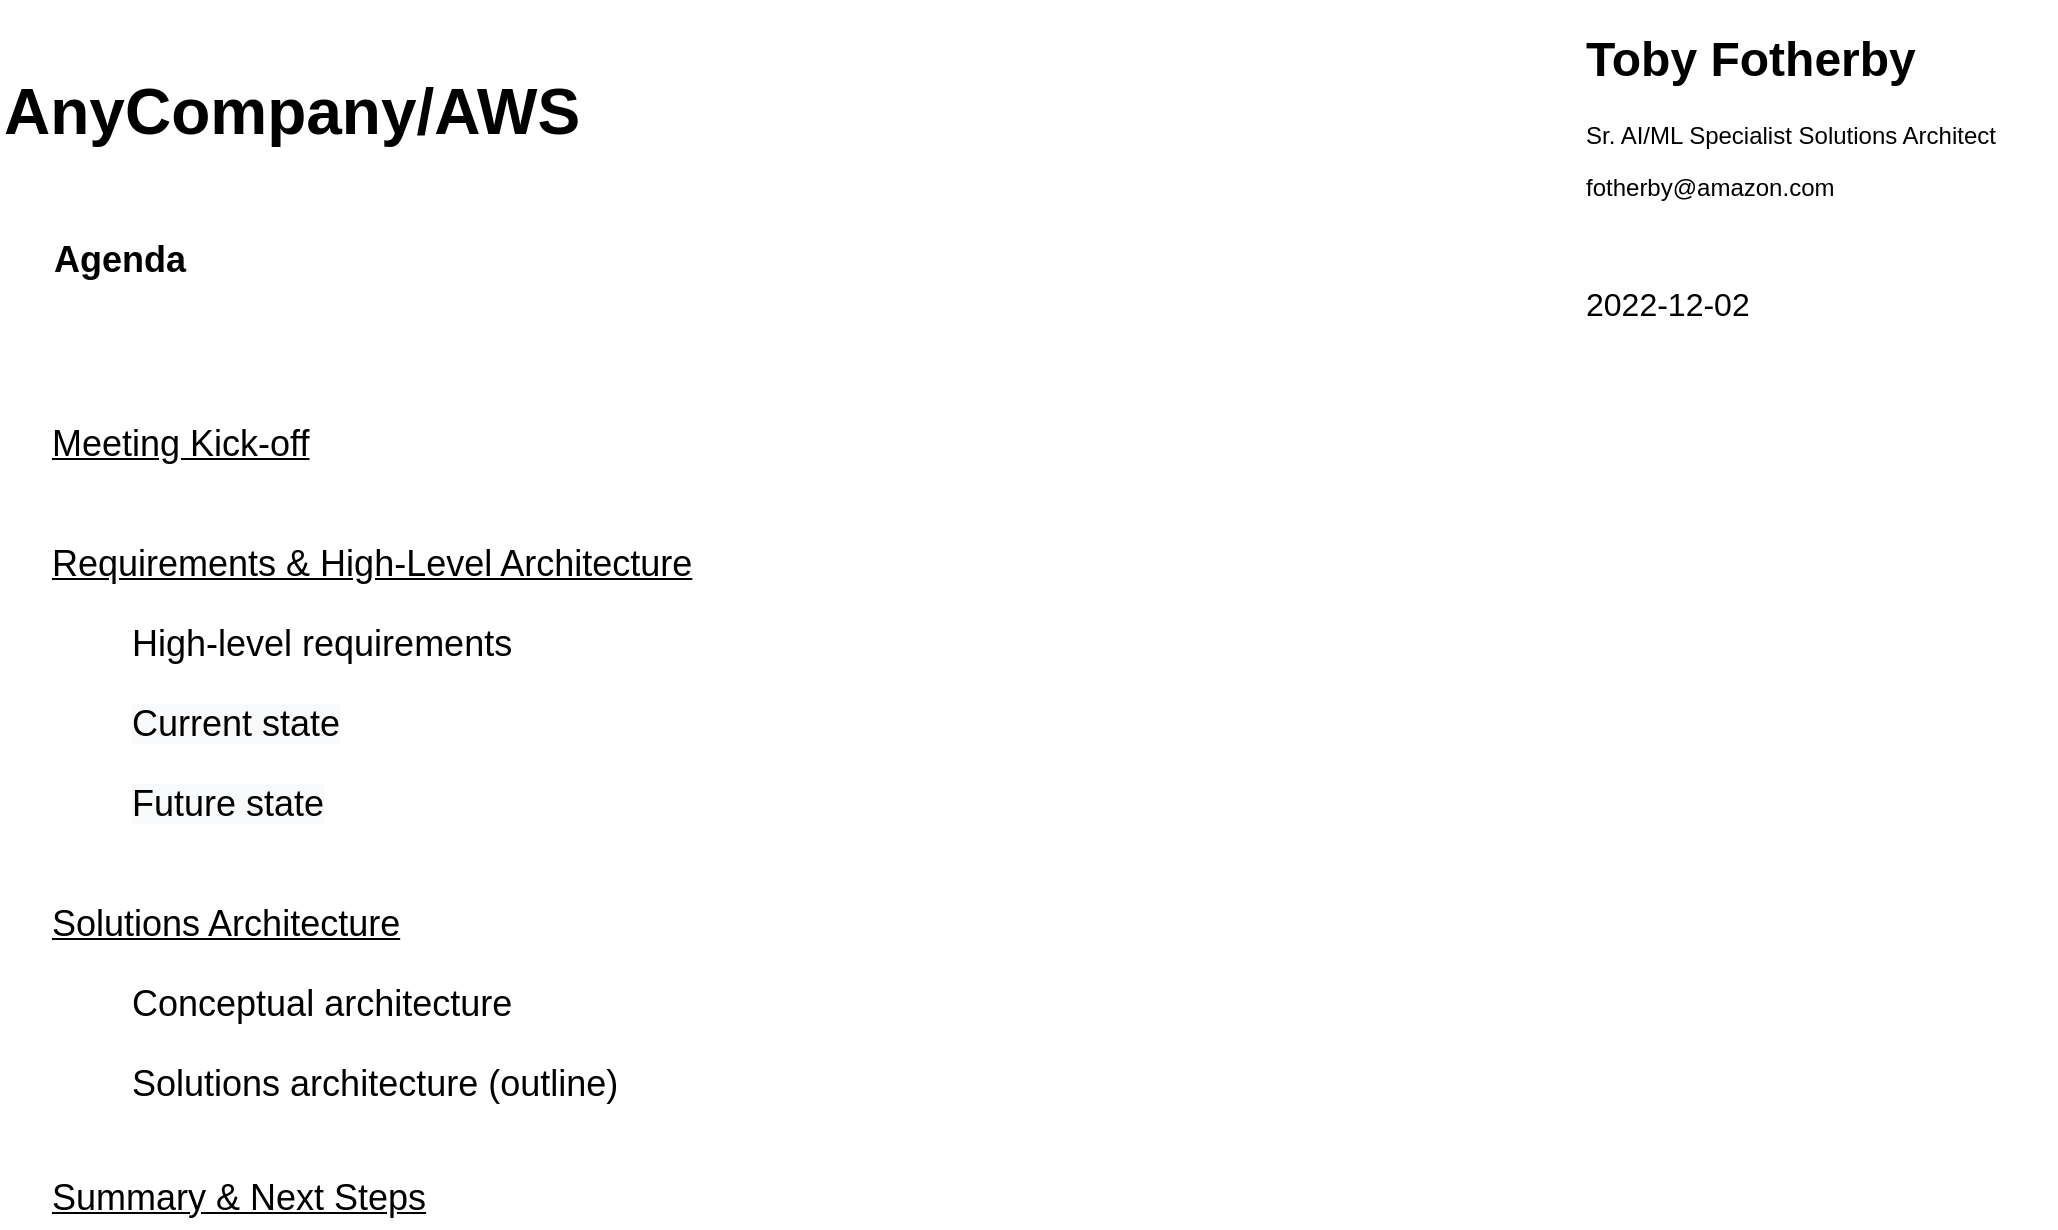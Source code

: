 <mxfile version="20.5.3" type="github" pages="7">
  <diagram id="VjomX15xuYtD5MLgN6QB" name="Agenda">
    <mxGraphModel dx="1426" dy="823" grid="0" gridSize="10" guides="1" tooltips="1" connect="1" arrows="1" fold="1" page="1" pageScale="1" pageWidth="850" pageHeight="1100" math="0" shadow="0">
      <root>
        <mxCell id="0" />
        <mxCell id="1" parent="0" />
        <mxCell id="RGwa3ZNCP71L5T_SxQl2-1" value="Agenda" style="text;html=1;strokeColor=none;fillColor=none;align=center;verticalAlign=middle;whiteSpace=wrap;rounded=0;shadow=0;fontSize=18;fontStyle=1" parent="1" vertex="1">
          <mxGeometry x="126" y="128" width="60" height="30" as="geometry" />
        </mxCell>
        <mxCell id="RGwa3ZNCP71L5T_SxQl2-2" value="&lt;u&gt;Meeting Kick-off&lt;/u&gt;" style="text;html=1;strokeColor=none;fillColor=none;align=left;verticalAlign=middle;whiteSpace=wrap;rounded=0;shadow=0;fontSize=18;" parent="1" vertex="1">
          <mxGeometry x="120" y="220" width="480" height="30" as="geometry" />
        </mxCell>
        <mxCell id="RGwa3ZNCP71L5T_SxQl2-6" value="&lt;u&gt;Requirements &amp;amp; High-Level Architecture&lt;/u&gt;" style="text;html=1;strokeColor=none;fillColor=none;align=left;verticalAlign=middle;whiteSpace=wrap;rounded=0;shadow=0;fontSize=18;" parent="1" vertex="1">
          <mxGeometry x="120" y="280" width="480" height="30" as="geometry" />
        </mxCell>
        <mxCell id="RGwa3ZNCP71L5T_SxQl2-7" value="&lt;u&gt;Solutions Architecture&lt;/u&gt;" style="text;html=1;strokeColor=none;fillColor=none;align=left;verticalAlign=middle;whiteSpace=wrap;rounded=0;shadow=0;fontSize=18;" parent="1" vertex="1">
          <mxGeometry x="120" y="460" width="480" height="30" as="geometry" />
        </mxCell>
        <mxCell id="RGwa3ZNCP71L5T_SxQl2-8" value="&lt;u&gt;Summary &amp;amp; Next Steps&lt;/u&gt;" style="text;html=1;strokeColor=none;fillColor=none;align=left;verticalAlign=middle;whiteSpace=wrap;rounded=0;shadow=0;fontSize=18;" parent="1" vertex="1">
          <mxGeometry x="120" y="597" width="480" height="30" as="geometry" />
        </mxCell>
        <mxCell id="RGwa3ZNCP71L5T_SxQl2-9" value="Conceptual architecture" style="text;html=1;strokeColor=none;fillColor=none;align=left;verticalAlign=middle;whiteSpace=wrap;rounded=0;shadow=0;fontSize=18;" parent="1" vertex="1">
          <mxGeometry x="160" y="500" width="480" height="30" as="geometry" />
        </mxCell>
        <mxCell id="RGwa3ZNCP71L5T_SxQl2-10" value="Solutions architecture (outline)" style="text;html=1;strokeColor=none;fillColor=none;align=left;verticalAlign=middle;whiteSpace=wrap;rounded=0;shadow=0;fontSize=18;" parent="1" vertex="1">
          <mxGeometry x="160" y="540" width="480" height="30" as="geometry" />
        </mxCell>
        <mxCell id="RGwa3ZNCP71L5T_SxQl2-11" value="High-level requirements" style="text;html=1;strokeColor=none;fillColor=none;align=left;verticalAlign=middle;whiteSpace=wrap;rounded=0;shadow=0;fontSize=18;" parent="1" vertex="1">
          <mxGeometry x="160" y="320" width="480" height="30" as="geometry" />
        </mxCell>
        <mxCell id="RGwa3ZNCP71L5T_SxQl2-12" value="&lt;span style=&quot;caret-color: rgb(0, 0, 0); color: rgb(0, 0, 0); font-family: Helvetica; font-size: 18px; font-style: normal; font-variant-caps: normal; font-weight: 400; letter-spacing: normal; text-align: left; text-indent: 0px; text-transform: none; word-spacing: 0px; -webkit-text-stroke-width: 0px; background-color: rgb(248, 249, 250); text-decoration: none; float: none; display: inline !important;&quot;&gt;Future state&lt;/span&gt;" style="text;html=1;strokeColor=none;fillColor=none;align=left;verticalAlign=middle;whiteSpace=wrap;rounded=0;shadow=0;fontSize=18;" parent="1" vertex="1">
          <mxGeometry x="160" y="400" width="480" height="30" as="geometry" />
        </mxCell>
        <mxCell id="dw6q_YZNpKW3-IFjIILA-1" value="&lt;font style=&quot;font-size: 16px;&quot;&gt;2022-12-02&lt;/font&gt;" style="text;html=1;strokeColor=none;fillColor=none;align=left;verticalAlign=middle;whiteSpace=wrap;rounded=0;dashed=1;labelBackgroundColor=#FFFFFF;fontSize=24;fontColor=#000000;" parent="1" vertex="1">
          <mxGeometry x="887" y="148" width="143" height="30" as="geometry" />
        </mxCell>
        <mxCell id="dw6q_YZNpKW3-IFjIILA-2" value="&lt;font style=&quot;font-size: 32px;&quot;&gt;AnyCompany/AWS&lt;/font&gt;" style="text;html=1;strokeColor=none;fillColor=none;align=left;verticalAlign=middle;whiteSpace=wrap;rounded=0;shadow=0;fontSize=18;fontStyle=1" parent="1" vertex="1">
          <mxGeometry x="96" y="54" width="329" height="29" as="geometry" />
        </mxCell>
        <mxCell id="uuZfknn4TFi3_fV7vghA-1" value="&lt;span style=&quot;caret-color: rgb(0, 0, 0); color: rgb(0, 0, 0); font-family: Helvetica; font-size: 18px; font-style: normal; font-variant-caps: normal; font-weight: 400; letter-spacing: normal; text-align: left; text-indent: 0px; text-transform: none; word-spacing: 0px; -webkit-text-stroke-width: 0px; background-color: rgb(248, 249, 250); text-decoration: none; float: none; display: inline !important;&quot;&gt;Current state&lt;/span&gt;" style="text;html=1;strokeColor=none;fillColor=none;align=left;verticalAlign=middle;whiteSpace=wrap;rounded=0;shadow=0;fontSize=18;" parent="1" vertex="1">
          <mxGeometry x="160" y="360" width="480" height="30" as="geometry" />
        </mxCell>
        <mxCell id="n0qJ1ygji1D-xMga5_Ut-1" value="&lt;h1&gt;Toby Fotherby&lt;/h1&gt;&lt;p&gt;Sr. AI/ML Specialist Solutions Architect&lt;/p&gt;&lt;p&gt;fotherby@amazon.com&lt;/p&gt;" style="text;html=1;strokeColor=none;fillColor=none;spacing=5;spacingTop=-20;whiteSpace=wrap;overflow=hidden;rounded=0;" parent="1" vertex="1">
          <mxGeometry x="884" y="23" width="240" height="120" as="geometry" />
        </mxCell>
      </root>
    </mxGraphModel>
  </diagram>
  <diagram name="H-L Reqs." id="h9jbHCem-ycJ2uZCTOwV">
    <mxGraphModel dx="1426" dy="823" grid="0" gridSize="10" guides="1" tooltips="1" connect="1" arrows="1" fold="1" page="1" pageScale="1" pageWidth="850" pageHeight="1100" math="0" shadow="0">
      <root>
        <mxCell id="9m_CjEebkvtOnrXl-hu_-0" />
        <mxCell id="9m_CjEebkvtOnrXl-hu_-1" parent="9m_CjEebkvtOnrXl-hu_-0" />
        <mxCell id="AXn1gOnWAieejqgXZwlD-0" value="&lt;h1&gt;High-Level Requirements&lt;/h1&gt;&lt;p&gt;&lt;b&gt;&lt;br&gt;&lt;/b&gt;&lt;/p&gt;&lt;p&gt;Enable third party business analysts to generate and validate reports on AnyCompany data without risk of leakage of PII and customer sensitive data&lt;br&gt;&lt;/p&gt;&lt;p&gt;&lt;/p&gt;Facilitate the transition the in-house team use scrubbed data, with an option to revert scrubbed data to the original text for debugging and specific analytics&lt;br&gt;&lt;br&gt;Empower AnyCompany to develop its own AI/ML solutions for data protection and operational improvements&lt;br&gt;&lt;br&gt;&lt;br&gt;&lt;p&gt;&lt;/p&gt;" style="text;html=1;strokeColor=none;fillColor=none;spacing=5;spacingTop=-20;whiteSpace=wrap;overflow=hidden;rounded=0;shadow=0;labelBorderColor=none;fontSize=18;fontColor=#000000;" parent="9m_CjEebkvtOnrXl-hu_-1" vertex="1">
          <mxGeometry x="70" y="90" width="680" height="530" as="geometry" />
        </mxCell>
      </root>
    </mxGraphModel>
  </diagram>
  <diagram id="25lp0CtglmJZi7T5T5F2" name="Current State">
    <mxGraphModel dx="1426" dy="823" grid="0" gridSize="10" guides="1" tooltips="1" connect="1" arrows="1" fold="1" page="1" pageScale="1" pageWidth="850" pageHeight="1100" math="0" shadow="0">
      <root>
        <mxCell id="0" />
        <mxCell id="1" parent="0" />
        <mxCell id="h1IbnTh46kwvZ-l_5gWV-3" value="Operational Systems" style="swimlane;whiteSpace=wrap;html=1;shadow=0;strokeColor=default;fontSize=18;startSize=40;dashed=1;" parent="1" vertex="1">
          <mxGeometry x="59" y="80" width="180" height="540" as="geometry" />
        </mxCell>
        <mxCell id="gpUl1PO_aZrQJFSE_oQn-3" value="Interactive&lt;br&gt;Call Center" style="rounded=1;whiteSpace=wrap;html=1;shadow=0;strokeColor=default;fontSize=18;" parent="h1IbnTh46kwvZ-l_5gWV-3" vertex="1">
          <mxGeometry x="21" y="80" width="140" height="60" as="geometry" />
        </mxCell>
        <mxCell id="gpUl1PO_aZrQJFSE_oQn-4" value="Email &lt;br&gt;Support" style="rounded=1;whiteSpace=wrap;html=1;shadow=0;strokeColor=default;fontSize=18;" parent="h1IbnTh46kwvZ-l_5gWV-3" vertex="1">
          <mxGeometry x="21" y="176" width="140" height="60" as="geometry" />
        </mxCell>
        <mxCell id="gpUl1PO_aZrQJFSE_oQn-6" value="..." style="rounded=1;whiteSpace=wrap;html=1;shadow=0;strokeColor=default;fontSize=18;" parent="h1IbnTh46kwvZ-l_5gWV-3" vertex="1">
          <mxGeometry x="21" y="271" width="140" height="60" as="geometry" />
        </mxCell>
        <mxCell id="h1IbnTh46kwvZ-l_5gWV-4" value="Analytic Data &lt;br&gt;Stores &amp;amp; Systems" style="swimlane;whiteSpace=wrap;html=1;shadow=0;strokeColor=default;fontSize=18;startSize=40;dashed=1;" parent="1" vertex="1">
          <mxGeometry x="642" y="80" width="180" height="540" as="geometry" />
        </mxCell>
        <mxCell id="gpUl1PO_aZrQJFSE_oQn-12" value="" style="shape=cylinder3;whiteSpace=wrap;html=1;boundedLbl=1;backgroundOutline=1;size=15;shadow=0;strokeColor=default;fontSize=18;fontColor=#9933FF;" parent="h1IbnTh46kwvZ-l_5gWV-4" vertex="1">
          <mxGeometry x="20" y="176" width="140" height="140" as="geometry" />
        </mxCell>
        <mxCell id="zf8lR28jDNdzLFkF-36o-1" value="&lt;font color=&quot;#9933ff&quot;&gt;PII/Sensitive&lt;br&gt;&lt;/font&gt;&amp;amp; Ops Data" style="text;html=1;strokeColor=none;fillColor=none;align=center;verticalAlign=middle;whiteSpace=wrap;rounded=0;shadow=0;labelBorderColor=none;fontSize=18;fontColor=#000000;" parent="h1IbnTh46kwvZ-l_5gWV-4" vertex="1">
          <mxGeometry x="20" y="236" width="140" height="30" as="geometry" />
        </mxCell>
        <mxCell id="h1IbnTh46kwvZ-l_5gWV-5" value="In-House &lt;br&gt;BA" style="shape=umlActor;verticalLabelPosition=bottom;verticalAlign=top;html=1;outlineConnect=0;shadow=0;fontSize=18;" parent="1" vertex="1">
          <mxGeometry x="1142" y="276" width="30" height="60" as="geometry" />
        </mxCell>
        <mxCell id="gpUl1PO_aZrQJFSE_oQn-7" value="Data Sets" style="swimlane;whiteSpace=wrap;html=1;shadow=0;strokeColor=default;fontSize=18;startSize=40;dashed=1;" parent="1" vertex="1">
          <mxGeometry x="300" y="80" width="180" height="540" as="geometry" />
        </mxCell>
        <mxCell id="gpUl1PO_aZrQJFSE_oQn-8" value="&lt;font color=&quot;#9933ff&quot;&gt;Call Logs&lt;/font&gt; &amp;amp; Operations Data" style="rounded=1;whiteSpace=wrap;html=1;shadow=0;strokeColor=default;fontSize=18;" parent="gpUl1PO_aZrQJFSE_oQn-7" vertex="1">
          <mxGeometry x="18" y="80" width="140" height="60" as="geometry" />
        </mxCell>
        <mxCell id="gpUl1PO_aZrQJFSE_oQn-9" value="&lt;font color=&quot;#9933ff&quot;&gt;Emails&lt;/font&gt; &amp;amp; Operations Data" style="rounded=1;whiteSpace=wrap;html=1;shadow=0;strokeColor=default;fontSize=18;" parent="gpUl1PO_aZrQJFSE_oQn-7" vertex="1">
          <mxGeometry x="18" y="176" width="140" height="60" as="geometry" />
        </mxCell>
        <mxCell id="fP8nqgsZxJsMwtP1_yZa-1" value="..." style="rounded=1;whiteSpace=wrap;html=1;shadow=0;strokeColor=default;fontSize=18;" parent="gpUl1PO_aZrQJFSE_oQn-7" vertex="1">
          <mxGeometry x="18" y="272" width="140" height="60" as="geometry" />
        </mxCell>
        <mxCell id="gpUl1PO_aZrQJFSE_oQn-16" value="Analytic &amp;amp; AI/ML&amp;nbsp;&lt;br&gt;Processes" style="swimlane;whiteSpace=wrap;html=1;shadow=0;strokeColor=default;fontSize=18;startSize=40;dashed=1;" parent="1" vertex="1">
          <mxGeometry x="882" y="80" width="180" height="540" as="geometry" />
        </mxCell>
        <mxCell id="gpUl1PO_aZrQJFSE_oQn-19" value="Business Analytics" style="rounded=1;whiteSpace=wrap;html=1;shadow=0;labelBorderColor=none;strokeColor=default;fontSize=18;fontColor=#000000;" parent="gpUl1PO_aZrQJFSE_oQn-16" vertex="1">
          <mxGeometry x="21" y="193" width="138" height="60" as="geometry" />
        </mxCell>
        <mxCell id="fP8nqgsZxJsMwtP1_yZa-2" value="..." style="rounded=1;whiteSpace=wrap;html=1;shadow=0;strokeColor=default;fontSize=18;" parent="gpUl1PO_aZrQJFSE_oQn-16" vertex="1">
          <mxGeometry x="23" y="268" width="140" height="60" as="geometry" />
        </mxCell>
        <mxCell id="gpUl1PO_aZrQJFSE_oQn-26" value="Analytics&lt;br&gt;Warehouse" style="text;html=1;strokeColor=none;fillColor=none;align=center;verticalAlign=middle;whiteSpace=wrap;rounded=0;shadow=0;labelBorderColor=none;fontSize=18;fontColor=#000000;" parent="1" vertex="1">
          <mxGeometry x="701" y="406" width="60" height="30" as="geometry" />
        </mxCell>
        <mxCell id="4Oo0tviDNwxsVa1uIlnn-1" value="&lt;u style=&quot;caret-color: rgb(0, 0, 0); color: rgb(0, 0, 0); font-family: Helvetica; font-size: 16px; font-style: normal; font-variant-caps: normal; font-weight: 400; letter-spacing: normal; text-align: center; text-indent: 0px; text-transform: none; word-spacing: 0px; -webkit-text-stroke-width: 0px;&quot;&gt;&lt;span style=&quot;font-size: x-large;&quot;&gt;High-Level&amp;nbsp;&lt;/span&gt;&lt;font size=&quot;5&quot;&gt;Current State&lt;/font&gt;&lt;/u&gt;" style="text;whiteSpace=wrap;html=1;" parent="1" vertex="1">
          <mxGeometry x="415" y="8" width="290" height="50" as="geometry" />
        </mxCell>
        <mxCell id="wXWGEpKx-K4ZdakGSXoy-1" value="Extract Transform&lt;br&gt;&amp;amp; Load&lt;br&gt;&lt;br&gt;&lt;br&gt;(ETL)" style="rounded=1;whiteSpace=wrap;html=1;fontSize=12;" parent="1" vertex="1">
          <mxGeometry x="520" y="160" width="80" height="400" as="geometry" />
        </mxCell>
        <mxCell id="1zE4fZh2yjthQmfedAI8-1" value="" style="endArrow=classic;html=1;rounded=0;fontSize=18;fontColor=#000000;entryX=0;entryY=0.5;entryDx=0;entryDy=0;strokeColor=#2D7600;strokeWidth=3;fillColor=#60a917;" parent="1" edge="1">
          <mxGeometry width="50" height="50" relative="1" as="geometry">
            <mxPoint x="240" y="335" as="sourcePoint" />
            <mxPoint x="300" y="335" as="targetPoint" />
          </mxGeometry>
        </mxCell>
        <mxCell id="1zE4fZh2yjthQmfedAI8-2" value="" style="endArrow=classic;html=1;rounded=0;fontSize=18;fontColor=#000000;entryX=0;entryY=0.5;entryDx=0;entryDy=0;strokeColor=#2D7600;strokeWidth=3;fillColor=#60a917;" parent="1" edge="1">
          <mxGeometry width="50" height="50" relative="1" as="geometry">
            <mxPoint x="465" y="336" as="sourcePoint" />
            <mxPoint x="525" y="336" as="targetPoint" />
          </mxGeometry>
        </mxCell>
        <mxCell id="1zE4fZh2yjthQmfedAI8-3" value="" style="endArrow=classic;html=1;rounded=0;fontSize=18;fontColor=#000000;entryX=0;entryY=0.5;entryDx=0;entryDy=0;strokeColor=#2D7600;strokeWidth=3;fillColor=#60a917;" parent="1" edge="1">
          <mxGeometry width="50" height="50" relative="1" as="geometry">
            <mxPoint x="590" y="336" as="sourcePoint" />
            <mxPoint x="650" y="336" as="targetPoint" />
          </mxGeometry>
        </mxCell>
        <mxCell id="1zE4fZh2yjthQmfedAI8-4" value="" style="endArrow=classic;html=1;rounded=0;fontSize=18;fontColor=#000000;entryX=0;entryY=0.5;entryDx=0;entryDy=0;strokeColor=#2D7600;strokeWidth=3;fillColor=#60a917;" parent="1" edge="1">
          <mxGeometry width="50" height="50" relative="1" as="geometry">
            <mxPoint x="822" y="336" as="sourcePoint" />
            <mxPoint x="882" y="336" as="targetPoint" />
          </mxGeometry>
        </mxCell>
        <mxCell id="1zE4fZh2yjthQmfedAI8-5" value="" style="endArrow=classic;html=1;rounded=0;fontSize=18;fontColor=#000000;entryX=0;entryY=0.5;entryDx=0;entryDy=0;strokeColor=#2D7600;strokeWidth=3;fillColor=#60a917;endFill=1;" parent="1" edge="1">
          <mxGeometry width="50" height="50" relative="1" as="geometry">
            <mxPoint x="1050" y="336" as="sourcePoint" />
            <mxPoint x="1110" y="336" as="targetPoint" />
          </mxGeometry>
        </mxCell>
      </root>
    </mxGraphModel>
  </diagram>
  <diagram name="Future State" id="HBv1KzzV3jWL5Cb1V32m">
    <mxGraphModel dx="1236" dy="789" grid="0" gridSize="10" guides="1" tooltips="1" connect="1" arrows="1" fold="1" page="1" pageScale="1" pageWidth="850" pageHeight="1100" math="0" shadow="0">
      <root>
        <mxCell id="hyJC9mIuy3ANaXY3VcQb-0" />
        <mxCell id="hyJC9mIuy3ANaXY3VcQb-1" parent="hyJC9mIuy3ANaXY3VcQb-0" />
        <mxCell id="cMJbEtjQZFThihdctyKy-47" value="" style="group" parent="hyJC9mIuy3ANaXY3VcQb-1" vertex="1" connectable="0">
          <mxGeometry x="1095" y="352" width="126" height="126" as="geometry" />
        </mxCell>
        <mxCell id="EOGJp4S5Fbets7nDKM-p-0" value="" style="ellipse;whiteSpace=wrap;html=1;aspect=fixed;shadow=0;labelBorderColor=none;strokeColor=#82b366;fontSize=18;fillColor=#d5e8d4;container=1;" parent="cMJbEtjQZFThihdctyKy-47" vertex="1">
          <mxGeometry width="126" height="126" as="geometry" />
        </mxCell>
        <mxCell id="hyJC9mIuy3ANaXY3VcQb-11" value="3rd Party&lt;br&gt;BA / DS" style="shape=umlActor;verticalLabelPosition=bottom;verticalAlign=top;html=1;outlineConnect=0;shadow=0;strokeColor=#82b366;fontSize=18;fillColor=#d5e8d4;" parent="cMJbEtjQZFThihdctyKy-47" vertex="1">
          <mxGeometry x="49" y="16" width="30" height="50" as="geometry" />
        </mxCell>
        <mxCell id="hC9iuBU5DZdMR2iyAppj-4" value="" style="endArrow=classic;html=1;rounded=0;fontSize=18;fontColor=#000000;entryX=0;entryY=0.5;entryDx=0;entryDy=0;strokeColor=#2D7600;strokeWidth=3;fillColor=#60a917;endFill=1;" parent="hyJC9mIuy3ANaXY3VcQb-1" edge="1">
          <mxGeometry width="50" height="50" relative="1" as="geometry">
            <mxPoint x="1046" y="418" as="sourcePoint" />
            <mxPoint x="1106" y="418" as="targetPoint" />
          </mxGeometry>
        </mxCell>
        <mxCell id="cMJbEtjQZFThihdctyKy-34" value="Extract Transform&lt;br&gt;&amp;amp; Load&lt;br&gt;&lt;br&gt;&lt;br&gt;(ETL)" style="rounded=1;whiteSpace=wrap;html=1;fontSize=12;" parent="hyJC9mIuy3ANaXY3VcQb-1" vertex="1">
          <mxGeometry x="520" y="160" width="80" height="400" as="geometry" />
        </mxCell>
        <mxCell id="hyJC9mIuy3ANaXY3VcQb-7" value="Analytics Data Stores &amp;amp; Systems" style="swimlane;whiteSpace=wrap;html=1;shadow=0;strokeColor=default;fontSize=18;startSize=40;" parent="hyJC9mIuy3ANaXY3VcQb-1" vertex="1">
          <mxGeometry x="642" y="80" width="180" height="540" as="geometry" />
        </mxCell>
        <mxCell id="0Jkv3jb7glhRKEIvXEkH-0" value="" style="shape=cylinder3;whiteSpace=wrap;html=1;boundedLbl=1;backgroundOutline=1;size=15;shadow=0;fontSize=18;fillColor=#d5e8d4;strokeColor=#82b366;" parent="hyJC9mIuy3ANaXY3VcQb-7" vertex="1">
          <mxGeometry x="20" y="90" width="140" height="140" as="geometry" />
        </mxCell>
        <mxCell id="0Jkv3jb7glhRKEIvXEkH-1" value="Analytics&lt;br&gt;Data Store" style="text;html=1;strokeColor=none;fillColor=none;align=center;verticalAlign=middle;whiteSpace=wrap;rounded=0;shadow=0;labelBorderColor=none;fontSize=18;fontColor=#000000;" parent="hyJC9mIuy3ANaXY3VcQb-7" vertex="1">
          <mxGeometry x="20" y="240" width="130" height="30" as="geometry" />
        </mxCell>
        <mxCell id="O4PE7a0Fi9K-1KhrLcxD-1" value="AI/ML&lt;br&gt;Tools &amp;amp; Infra." style="rounded=1;whiteSpace=wrap;html=1;shadow=0;strokeColor=#82b366;fontSize=18;fillColor=#d5e8d4;" parent="hyJC9mIuy3ANaXY3VcQb-7" vertex="1">
          <mxGeometry x="20" y="362" width="140" height="60" as="geometry" />
        </mxCell>
        <mxCell id="gAzMdX1-zWV9BWONYZ82-0" value="&lt;font color=&quot;#009900&quot;&gt;Scrubbed&lt;/font&gt;&lt;br&gt;&amp;amp; Ops Data" style="text;html=1;strokeColor=none;fillColor=none;align=center;verticalAlign=middle;whiteSpace=wrap;rounded=0;shadow=0;labelBorderColor=none;fontSize=18;fontColor=#000000;" parent="hyJC9mIuy3ANaXY3VcQb-7" vertex="1">
          <mxGeometry x="20" y="145" width="140" height="30" as="geometry" />
        </mxCell>
        <mxCell id="hyJC9mIuy3ANaXY3VcQb-17" value="Analytic &amp;amp; AI/ML&lt;br&gt;Processes" style="swimlane;whiteSpace=wrap;html=1;shadow=0;strokeColor=default;fontSize=18;startSize=40;" parent="hyJC9mIuy3ANaXY3VcQb-1" vertex="1">
          <mxGeometry x="882" y="80" width="180" height="540" as="geometry" />
        </mxCell>
        <mxCell id="hyJC9mIuy3ANaXY3VcQb-19" value="Business Analytics" style="rounded=1;whiteSpace=wrap;html=1;shadow=0;labelBorderColor=none;strokeColor=#82b366;fontSize=18;fillColor=#d5e8d4;" parent="hyJC9mIuy3ANaXY3VcQb-17" vertex="1">
          <mxGeometry x="30" y="99" width="120" height="60" as="geometry" />
        </mxCell>
        <mxCell id="hyJC9mIuy3ANaXY3VcQb-21" value="AI/ML" style="rounded=1;whiteSpace=wrap;html=1;shadow=0;labelBorderColor=none;strokeColor=#82b366;fontSize=18;fillColor=#d5e8d4;" parent="hyJC9mIuy3ANaXY3VcQb-17" vertex="1">
          <mxGeometry x="30" y="362" width="120" height="60" as="geometry" />
        </mxCell>
        <mxCell id="ElxA8o0fKQ1-Yx0iaPZt-0" value="&lt;u&gt;&lt;span style=&quot;font-size: x-large;&quot;&gt;High-Level&amp;nbsp;&lt;/span&gt;&lt;font size=&quot;5&quot;&gt;Future State&lt;/font&gt;&lt;/u&gt;" style="text;html=1;strokeColor=none;fillColor=none;align=center;verticalAlign=middle;whiteSpace=wrap;rounded=0;fontSize=16;" parent="hyJC9mIuy3ANaXY3VcQb-1" vertex="1">
          <mxGeometry x="301" y="19" width="520" height="30" as="geometry" />
        </mxCell>
        <mxCell id="iMYa6rATb_xm3hTtFsLh-0" value="PII /&lt;br&gt;Sensitive&lt;br&gt;Data&lt;br&gt;Scrub" style="rounded=1;whiteSpace=wrap;html=1;fontSize=12;fillColor=#d5e8d4;strokeColor=#82b366;" parent="hyJC9mIuy3ANaXY3VcQb-1" vertex="1">
          <mxGeometry x="531" y="220" width="60" height="80" as="geometry" />
        </mxCell>
        <mxCell id="hC9iuBU5DZdMR2iyAppj-2" value="" style="endArrow=classic;html=1;rounded=0;fontSize=18;fontColor=#000000;entryX=0;entryY=0.5;entryDx=0;entryDy=0;strokeColor=#2D7600;strokeWidth=3;fillColor=#60a917;" parent="hyJC9mIuy3ANaXY3VcQb-1" edge="1">
          <mxGeometry width="50" height="50" relative="1" as="geometry">
            <mxPoint x="590" y="336" as="sourcePoint" />
            <mxPoint x="650" y="336" as="targetPoint" />
          </mxGeometry>
        </mxCell>
        <mxCell id="hC9iuBU5DZdMR2iyAppj-3" value="" style="endArrow=classic;html=1;rounded=0;fontSize=18;fontColor=#000000;entryX=0;entryY=0.5;entryDx=0;entryDy=0;strokeColor=#2D7600;strokeWidth=3;fillColor=#60a917;" parent="hyJC9mIuy3ANaXY3VcQb-1" edge="1">
          <mxGeometry width="50" height="50" relative="1" as="geometry">
            <mxPoint x="822" y="336" as="sourcePoint" />
            <mxPoint x="882" y="336" as="targetPoint" />
          </mxGeometry>
        </mxCell>
        <mxCell id="cMJbEtjQZFThihdctyKy-26" value="Operational Systems" style="swimlane;whiteSpace=wrap;html=1;shadow=0;strokeColor=default;fontSize=18;startSize=40;dashed=1;" parent="hyJC9mIuy3ANaXY3VcQb-1" vertex="1">
          <mxGeometry x="59" y="80" width="180" height="540" as="geometry" />
        </mxCell>
        <mxCell id="cMJbEtjQZFThihdctyKy-27" value="Interactive&lt;br&gt;Call Center" style="rounded=1;whiteSpace=wrap;html=1;shadow=0;strokeColor=default;fontSize=18;" parent="cMJbEtjQZFThihdctyKy-26" vertex="1">
          <mxGeometry x="21" y="80" width="140" height="60" as="geometry" />
        </mxCell>
        <mxCell id="cMJbEtjQZFThihdctyKy-28" value="Email &lt;br&gt;Support" style="rounded=1;whiteSpace=wrap;html=1;shadow=0;strokeColor=default;fontSize=18;" parent="cMJbEtjQZFThihdctyKy-26" vertex="1">
          <mxGeometry x="21" y="176" width="140" height="60" as="geometry" />
        </mxCell>
        <mxCell id="cMJbEtjQZFThihdctyKy-29" value="..." style="rounded=1;whiteSpace=wrap;html=1;shadow=0;strokeColor=default;fontSize=18;" parent="cMJbEtjQZFThihdctyKy-26" vertex="1">
          <mxGeometry x="21" y="271" width="140" height="60" as="geometry" />
        </mxCell>
        <mxCell id="cMJbEtjQZFThihdctyKy-30" value="Data Sets" style="swimlane;whiteSpace=wrap;html=1;shadow=0;strokeColor=default;fontSize=18;startSize=40;dashed=1;" parent="hyJC9mIuy3ANaXY3VcQb-1" vertex="1">
          <mxGeometry x="300" y="80" width="180" height="540" as="geometry" />
        </mxCell>
        <mxCell id="cMJbEtjQZFThihdctyKy-31" value="&lt;font color=&quot;#9933ff&quot;&gt;Call Logs&lt;/font&gt; &amp;amp; Operations Data" style="rounded=1;whiteSpace=wrap;html=1;shadow=0;strokeColor=default;fontSize=18;" parent="cMJbEtjQZFThihdctyKy-30" vertex="1">
          <mxGeometry x="18" y="80" width="140" height="60" as="geometry" />
        </mxCell>
        <mxCell id="cMJbEtjQZFThihdctyKy-32" value="&lt;font color=&quot;#9933ff&quot;&gt;Emails&lt;/font&gt; &amp;amp; Operations Data" style="rounded=1;whiteSpace=wrap;html=1;shadow=0;strokeColor=default;fontSize=18;" parent="cMJbEtjQZFThihdctyKy-30" vertex="1">
          <mxGeometry x="18" y="176" width="140" height="60" as="geometry" />
        </mxCell>
        <mxCell id="cMJbEtjQZFThihdctyKy-33" value="..." style="rounded=1;whiteSpace=wrap;html=1;shadow=0;strokeColor=default;fontSize=18;" parent="cMJbEtjQZFThihdctyKy-30" vertex="1">
          <mxGeometry x="18" y="272" width="140" height="60" as="geometry" />
        </mxCell>
        <mxCell id="cMJbEtjQZFThihdctyKy-35" value="" style="endArrow=classic;html=1;rounded=0;fontSize=18;fontColor=#000000;entryX=0;entryY=0.5;entryDx=0;entryDy=0;strokeColor=#000000;strokeWidth=3;fillColor=#60a917;" parent="hyJC9mIuy3ANaXY3VcQb-1" edge="1">
          <mxGeometry width="50" height="50" relative="1" as="geometry">
            <mxPoint x="240" y="335" as="sourcePoint" />
            <mxPoint x="300" y="335" as="targetPoint" />
          </mxGeometry>
        </mxCell>
        <mxCell id="cMJbEtjQZFThihdctyKy-36" value="" style="endArrow=classic;html=1;rounded=0;fontSize=18;fontColor=#000000;entryX=0;entryY=0.5;entryDx=0;entryDy=0;strokeColor=#000000;strokeWidth=3;fillColor=#60a917;" parent="hyJC9mIuy3ANaXY3VcQb-1" edge="1">
          <mxGeometry width="50" height="50" relative="1" as="geometry">
            <mxPoint x="465" y="336" as="sourcePoint" />
            <mxPoint x="525" y="336" as="targetPoint" />
          </mxGeometry>
        </mxCell>
        <mxCell id="cMJbEtjQZFThihdctyKy-44" value="PII Data: &lt;br&gt;1. First &amp;amp; last names, phone numbers, address, emai&lt;br&gt;2. Financial IDs: bank account, credit cards" style="ellipse;shape=cloud;whiteSpace=wrap;html=1;labelBackgroundColor=#FFFFFF;strokeColor=#000000;fontSize=12;fontColor=#000000;fillColor=none;spacingLeft=37;spacingRight=38;" parent="hyJC9mIuy3ANaXY3VcQb-1" vertex="1">
          <mxGeometry x="23" y="634" width="314" height="185" as="geometry" />
        </mxCell>
        <mxCell id="cMJbEtjQZFThihdctyKy-45" value="Customer Sensitive Data:&amp;nbsp;&lt;br&gt;Company names,&lt;br&gt;product names" style="ellipse;shape=cloud;whiteSpace=wrap;html=1;labelBackgroundColor=#FFFFFF;strokeColor=#000000;fontSize=12;fontColor=#000000;fillColor=none;" parent="hyJC9mIuy3ANaXY3VcQb-1" vertex="1">
          <mxGeometry x="907" y="640" width="314" height="185" as="geometry" />
        </mxCell>
        <mxCell id="cMJbEtjQZFThihdctyKy-46" value="" style="group" parent="hyJC9mIuy3ANaXY3VcQb-1" vertex="1" connectable="0">
          <mxGeometry x="1095" y="192" width="126" height="126" as="geometry" />
        </mxCell>
        <mxCell id="jfbZeoB1SQRcuPLxXEkU-0" value="" style="ellipse;whiteSpace=wrap;html=1;aspect=fixed;shadow=0;labelBorderColor=none;strokeColor=#82b366;fontSize=18;fillColor=#d5e8d4;" parent="cMJbEtjQZFThihdctyKy-46" vertex="1">
          <mxGeometry width="126" height="126" as="geometry" />
        </mxCell>
        <mxCell id="hyJC9mIuy3ANaXY3VcQb-10" value="In-House &lt;br&gt;BA / DS" style="shape=umlActor;verticalLabelPosition=bottom;verticalAlign=top;html=1;outlineConnect=0;shadow=0;strokeColor=#82b366;fontSize=18;fillColor=#d5e8d4;" parent="cMJbEtjQZFThihdctyKy-46" vertex="1">
          <mxGeometry x="49" y="10" width="30" height="60" as="geometry" />
        </mxCell>
        <mxCell id="Vzgi_a3mK3YBf326HaKh-0" value="" style="endArrow=classic;html=1;rounded=0;fontSize=18;fontColor=#000000;entryX=0;entryY=0.5;entryDx=0;entryDy=0;strokeColor=#9933FF;strokeWidth=2;" parent="hyJC9mIuy3ANaXY3VcQb-1" edge="1">
          <mxGeometry width="50" height="50" relative="1" as="geometry">
            <mxPoint x="1044" y="267.0" as="sourcePoint" />
            <mxPoint x="1104" y="267.0" as="targetPoint" />
          </mxGeometry>
        </mxCell>
        <mxCell id="Vzgi_a3mK3YBf326HaKh-1" value="" style="endArrow=classic;html=1;rounded=0;fontSize=18;fontColor=#000000;entryX=0;entryY=0.5;entryDx=0;entryDy=0;strokeColor=#2D7600;strokeWidth=3;fillColor=#60a917;endFill=1;" parent="hyJC9mIuy3ANaXY3VcQb-1" edge="1">
          <mxGeometry width="50" height="50" relative="1" as="geometry">
            <mxPoint x="1044" y="246" as="sourcePoint" />
            <mxPoint x="1104" y="246" as="targetPoint" />
          </mxGeometry>
        </mxCell>
      </root>
    </mxGraphModel>
  </diagram>
  <diagram name="Concept. Arch." id="U5oCiPYMo4C-_qP5Ro2j">
    <mxGraphModel dx="1648" dy="1052" grid="1" gridSize="10" guides="1" tooltips="1" connect="1" arrows="1" fold="1" page="1" pageScale="1" pageWidth="850" pageHeight="1100" math="0" shadow="0">
      <root>
        <mxCell id="vECQrhH6S6L_jKQsrYaC-0" />
        <mxCell id="vECQrhH6S6L_jKQsrYaC-1" parent="vECQrhH6S6L_jKQsrYaC-0" />
        <mxCell id="WoJVJzB--j_4nprUgPEj-0" value="" style="rounded=1;whiteSpace=wrap;html=1;shadow=0;labelBorderColor=none;strokeColor=default;fontSize=18;fontColor=#000000;" parent="vECQrhH6S6L_jKQsrYaC-1" vertex="1">
          <mxGeometry x="1074" y="162" width="201" height="558" as="geometry" />
        </mxCell>
        <mxCell id="WoJVJzB--j_4nprUgPEj-1" value="" style="rounded=1;whiteSpace=wrap;html=1;shadow=0;labelBorderColor=none;strokeColor=default;fontSize=18;fontColor=#000000;" parent="vECQrhH6S6L_jKQsrYaC-1" vertex="1">
          <mxGeometry x="654" y="474" width="410" height="246" as="geometry" />
        </mxCell>
        <mxCell id="WoJVJzB--j_4nprUgPEj-2" value="" style="rounded=1;whiteSpace=wrap;html=1;shadow=0;labelBorderColor=none;strokeColor=default;fontSize=18;fontColor=#000000;" parent="vECQrhH6S6L_jKQsrYaC-1" vertex="1">
          <mxGeometry x="654" y="160" width="410" height="304" as="geometry" />
        </mxCell>
        <mxCell id="WoJVJzB--j_4nprUgPEj-3" value="" style="rounded=1;whiteSpace=wrap;html=1;shadow=0;labelBorderColor=none;strokeColor=default;fontSize=18;fontColor=#000000;" parent="vECQrhH6S6L_jKQsrYaC-1" vertex="1">
          <mxGeometry x="443" y="162" width="201" height="558" as="geometry" />
        </mxCell>
        <mxCell id="vECQrhH6S6L_jKQsrYaC-15" value="Data Sets" style="swimlane;whiteSpace=wrap;html=1;shadow=0;strokeColor=default;fontSize=18;startSize=40;" parent="vECQrhH6S6L_jKQsrYaC-1" vertex="1">
          <mxGeometry x="80" y="80" width="180" height="400" as="geometry" />
        </mxCell>
        <mxCell id="vECQrhH6S6L_jKQsrYaC-16" value="&lt;font color=&quot;#9933ff&quot;&gt;Call Logs&lt;/font&gt; &amp;amp; Operations Data" style="rounded=1;whiteSpace=wrap;html=1;shadow=0;strokeColor=default;fontSize=18;" parent="vECQrhH6S6L_jKQsrYaC-15" vertex="1">
          <mxGeometry x="18" y="60" width="140" height="60" as="geometry" />
        </mxCell>
        <mxCell id="vECQrhH6S6L_jKQsrYaC-17" value="&lt;font color=&quot;#9933ff&quot;&gt;Emails&lt;/font&gt; &amp;amp; Operations Data" style="rounded=1;whiteSpace=wrap;html=1;shadow=0;strokeColor=default;fontSize=18;" parent="vECQrhH6S6L_jKQsrYaC-15" vertex="1">
          <mxGeometry x="18" y="140" width="140" height="60" as="geometry" />
        </mxCell>
        <mxCell id="vECQrhH6S6L_jKQsrYaC-18" value="&lt;font color=&quot;#9933ff&quot;&gt;&lt;span style=&quot;caret-color: rgb(153, 51, 255);&quot;&gt;...&lt;/span&gt;&lt;/font&gt;" style="rounded=1;whiteSpace=wrap;html=1;shadow=0;strokeColor=default;fontSize=18;" parent="vECQrhH6S6L_jKQsrYaC-15" vertex="1">
          <mxGeometry x="18" y="245" width="140" height="60" as="geometry" />
        </mxCell>
        <mxCell id="vECQrhH6S6L_jKQsrYaC-19" value="&lt;font color=&quot;#9933ff&quot;&gt;PII/Sensitive&lt;/font&gt; &amp;amp;&lt;br&gt;Operations Data" style="rounded=1;whiteSpace=wrap;html=1;shadow=0;strokeColor=default;fontSize=18;" parent="vECQrhH6S6L_jKQsrYaC-15" vertex="1">
          <mxGeometry x="20" y="325" width="140" height="60" as="geometry" />
        </mxCell>
        <mxCell id="b8GQMUXerxtxGoJxNrRM-4" value="&lt;font color=&quot;#000000&quot;&gt;In-house&lt;br&gt;BA/DS&lt;/font&gt;" style="shape=umlActor;verticalLabelPosition=bottom;verticalAlign=top;html=1;outlineConnect=0;shadow=0;labelBorderColor=none;strokeColor=default;fontSize=18;fontColor=#9933FF;" parent="vECQrhH6S6L_jKQsrYaC-1" vertex="1">
          <mxGeometry x="210" y="590" width="30" height="60" as="geometry" />
        </mxCell>
        <mxCell id="Kq4Q_HxL_EDb6amXsnjC-2" value="&lt;b&gt;ETL&lt;/b&gt;" style="rounded=1;whiteSpace=wrap;html=1;shadow=0;labelBorderColor=none;strokeColor=default;fontSize=18;fontColor=#000000;" parent="vECQrhH6S6L_jKQsrYaC-1" vertex="1">
          <mxGeometry x="300" y="160" width="80" height="320" as="geometry" />
        </mxCell>
        <mxCell id="Ud3gxGJe9PFryMNVVnPc-3" value="" style="endArrow=classic;html=1;rounded=0;fontSize=18;fontColor=#000000;exitX=0.5;exitY=0;exitDx=0;exitDy=0;entryX=0.5;entryY=0;entryDx=0;entryDy=0;entryPerimeter=0;strokeWidth=3;" parent="vECQrhH6S6L_jKQsrYaC-1" source="Kq4Q_HxL_EDb6amXsnjC-2" target="5A2WZeXUgpdjqzR-YLDR-2" edge="1">
          <mxGeometry width="50" height="50" relative="1" as="geometry">
            <mxPoint x="540" y="370" as="sourcePoint" />
            <mxPoint x="1174.5" y="246" as="targetPoint" />
            <Array as="points">
              <mxPoint x="340" y="120" />
              <mxPoint x="1175" y="120" />
            </Array>
          </mxGeometry>
        </mxCell>
        <mxCell id="Ud3gxGJe9PFryMNVVnPc-4" value="Operations Data" style="text;html=1;strokeColor=none;fillColor=none;align=center;verticalAlign=middle;whiteSpace=wrap;rounded=0;shadow=0;labelBorderColor=none;fontSize=18;fontColor=#000000;" parent="vECQrhH6S6L_jKQsrYaC-1" vertex="1">
          <mxGeometry x="340" y="90" width="190" height="30" as="geometry" />
        </mxCell>
        <mxCell id="Ud3gxGJe9PFryMNVVnPc-6" value="&lt;b&gt;Debug,&lt;br&gt;Reports,&lt;br&gt;...&lt;/b&gt;" style="rounded=1;whiteSpace=wrap;html=1;shadow=0;labelBorderColor=none;strokeColor=default;fontSize=18;fontColor=#000000;" parent="vECQrhH6S6L_jKQsrYaC-1" vertex="1">
          <mxGeometry x="300" y="560" width="80" height="160" as="geometry" />
        </mxCell>
        <mxCell id="WoJVJzB--j_4nprUgPEj-4" value="&lt;b&gt;Secure, Highly Available, Interfaces&lt;/b&gt;" style="text;html=1;strokeColor=none;fillColor=none;align=center;verticalAlign=middle;whiteSpace=wrap;rounded=0;shadow=0;labelBorderColor=none;fontSize=18;fontColor=#000000;" parent="vECQrhH6S6L_jKQsrYaC-1" vertex="1">
          <mxGeometry x="448.5" y="200" width="190" height="30" as="geometry" />
        </mxCell>
        <mxCell id="WoJVJzB--j_4nprUgPEj-5" value="&lt;b&gt;Scrub Data&lt;/b&gt;" style="text;html=1;strokeColor=none;fillColor=none;align=center;verticalAlign=middle;whiteSpace=wrap;rounded=0;shadow=0;labelBorderColor=none;fontSize=18;fontColor=#000000;" parent="vECQrhH6S6L_jKQsrYaC-1" vertex="1">
          <mxGeometry x="764" y="184" width="190" height="30" as="geometry" />
        </mxCell>
        <mxCell id="HjNYrEMp7qiQDzvC1vbF-0" value="&lt;b&gt;Revert Data&lt;/b&gt;" style="text;html=1;strokeColor=none;fillColor=none;align=center;verticalAlign=middle;whiteSpace=wrap;rounded=0;shadow=0;labelBorderColor=none;fontSize=18;fontColor=#000000;" parent="vECQrhH6S6L_jKQsrYaC-1" vertex="1">
          <mxGeometry x="764" y="677" width="190" height="30" as="geometry" />
        </mxCell>
        <mxCell id="KcLXabOQIfNbpXTuFnEk-5" value="" style="endArrow=classic;html=1;rounded=0;fontSize=12;fontColor=#009900;strokeColor=#009900;strokeWidth=3;entryX=0.75;entryY=0;entryDx=0;entryDy=0;dashed=1;" parent="vECQrhH6S6L_jKQsrYaC-1" edge="1">
          <mxGeometry width="50" height="50" relative="1" as="geometry">
            <mxPoint x="383" y="595.33" as="sourcePoint" />
            <mxPoint x="443" y="595.33" as="targetPoint" />
          </mxGeometry>
        </mxCell>
        <mxCell id="KcLXabOQIfNbpXTuFnEk-6" value="" style="endArrow=classic;html=1;rounded=0;fontSize=18;fontColor=#000000;entryX=0;entryY=0.5;entryDx=0;entryDy=0;strokeColor=#9933FF;strokeWidth=3;dashed=1;" parent="vECQrhH6S6L_jKQsrYaC-1" edge="1">
          <mxGeometry width="50" height="50" relative="1" as="geometry">
            <mxPoint x="679" y="659" as="sourcePoint" />
            <mxPoint x="619" y="660.0" as="targetPoint" />
          </mxGeometry>
        </mxCell>
        <mxCell id="KcLXabOQIfNbpXTuFnEk-7" value="" style="endArrow=classic;html=1;rounded=0;fontSize=12;fontColor=#009900;strokeColor=#009900;strokeWidth=3;entryX=0.75;entryY=0;entryDx=0;entryDy=0;dashed=1;" parent="vECQrhH6S6L_jKQsrYaC-1" edge="1">
          <mxGeometry width="50" height="50" relative="1" as="geometry">
            <mxPoint x="619" y="591.33" as="sourcePoint" />
            <mxPoint x="679" y="591.33" as="targetPoint" />
          </mxGeometry>
        </mxCell>
        <mxCell id="Jbev7n5TZAjuA62yBq81-5" value="" style="group" parent="vECQrhH6S6L_jKQsrYaC-1" vertex="1" connectable="0">
          <mxGeometry x="70" y="750" width="180" height="180" as="geometry" />
        </mxCell>
        <mxCell id="Jbev7n5TZAjuA62yBq81-3" value="" style="whiteSpace=wrap;html=1;aspect=fixed;strokeColor=#000000;fontSize=12;fontColor=#000000;" parent="Jbev7n5TZAjuA62yBq81-5" vertex="1">
          <mxGeometry width="180" height="180" as="geometry" />
        </mxCell>
        <mxCell id="Ud3gxGJe9PFryMNVVnPc-7" value="&lt;font color=&quot;#9933ff&quot;&gt;PII/Sensitive Data&lt;/font&gt;" style="text;html=1;strokeColor=none;fillColor=none;align=center;verticalAlign=middle;whiteSpace=wrap;rounded=0;shadow=0;labelBorderColor=none;fontSize=18;fontColor=#000000;" parent="Jbev7n5TZAjuA62yBq81-5" vertex="1">
          <mxGeometry x="7" y="27" width="160" height="30" as="geometry" />
        </mxCell>
        <mxCell id="5plJ2uATQPgv5vO-h2zq-1" value="&lt;font color=&quot;#009900&quot;&gt;Scrubbed Data&lt;/font&gt;" style="text;html=1;strokeColor=none;fillColor=none;align=center;verticalAlign=middle;whiteSpace=wrap;rounded=0;shadow=0;labelBorderColor=none;fontSize=18;fontColor=#000000;" parent="Jbev7n5TZAjuA62yBq81-5" vertex="1">
          <mxGeometry x="7" y="88" width="160" height="30" as="geometry" />
        </mxCell>
        <mxCell id="KcLXabOQIfNbpXTuFnEk-3" value="" style="endArrow=classic;html=1;rounded=0;fontSize=18;fontColor=#000000;strokeColor=#9933FF;strokeWidth=3;" parent="Jbev7n5TZAjuA62yBq81-5" edge="1">
          <mxGeometry width="50" height="50" relative="1" as="geometry">
            <mxPoint x="47" y="20.5" as="sourcePoint" />
            <mxPoint x="127" y="21" as="targetPoint" />
          </mxGeometry>
        </mxCell>
        <mxCell id="KcLXabOQIfNbpXTuFnEk-4" value="" style="endArrow=classic;html=1;rounded=0;fontSize=12;fontColor=#009900;strokeColor=#009900;strokeWidth=3;" parent="Jbev7n5TZAjuA62yBq81-5" edge="1">
          <mxGeometry width="50" height="50" relative="1" as="geometry">
            <mxPoint x="47" y="78" as="sourcePoint" />
            <mxPoint x="127" y="78" as="targetPoint" />
          </mxGeometry>
        </mxCell>
        <mxCell id="Jbev7n5TZAjuA62yBq81-1" value="&lt;font&gt;Ops Data&lt;/font&gt;" style="text;html=1;strokeColor=none;fillColor=none;align=center;verticalAlign=middle;whiteSpace=wrap;rounded=0;shadow=0;labelBorderColor=none;fontSize=18;fontColor=#000000;" parent="Jbev7n5TZAjuA62yBq81-5" vertex="1">
          <mxGeometry x="7" y="142" width="160" height="30" as="geometry" />
        </mxCell>
        <mxCell id="Jbev7n5TZAjuA62yBq81-2" value="" style="endArrow=classic;html=1;rounded=0;fontSize=12;fontColor=#009900;strokeColor=#000000;strokeWidth=3;" parent="Jbev7n5TZAjuA62yBq81-5" edge="1">
          <mxGeometry width="50" height="50" relative="1" as="geometry">
            <mxPoint x="47" y="132" as="sourcePoint" />
            <mxPoint x="127" y="132" as="targetPoint" />
          </mxGeometry>
        </mxCell>
        <mxCell id="Jbev7n5TZAjuA62yBq81-8" value="" style="endArrow=classic;html=1;rounded=0;fontSize=18;fontColor=#000000;entryX=1.038;entryY=0.619;entryDx=0;entryDy=0;strokeColor=#9933FF;strokeWidth=3;entryPerimeter=0;dashed=1;" parent="vECQrhH6S6L_jKQsrYaC-1" target="Ud3gxGJe9PFryMNVVnPc-6" edge="1">
          <mxGeometry width="50" height="50" relative="1" as="geometry">
            <mxPoint x="440" y="660" as="sourcePoint" />
            <mxPoint x="390" y="661" as="targetPoint" />
          </mxGeometry>
        </mxCell>
        <mxCell id="Jbev7n5TZAjuA62yBq81-9" value="" style="endArrow=classic;html=1;rounded=0;fontSize=12;fontColor=#009900;strokeColor=#009900;strokeWidth=3;entryX=0.75;entryY=0;entryDx=0;entryDy=0;" parent="vECQrhH6S6L_jKQsrYaC-1" edge="1">
          <mxGeometry width="50" height="50" relative="1" as="geometry">
            <mxPoint x="1038" y="309.5" as="sourcePoint" />
            <mxPoint x="1098" y="309.5" as="targetPoint" />
          </mxGeometry>
        </mxCell>
        <mxCell id="5A2WZeXUgpdjqzR-YLDR-2" value="" style="shape=cylinder3;whiteSpace=wrap;html=1;boundedLbl=1;backgroundOutline=1;size=15;shadow=0;strokeColor=#82b366;fontSize=18;fillColor=#d5e8d4;" parent="vECQrhH6S6L_jKQsrYaC-1" vertex="1">
          <mxGeometry x="1105.5" y="199" width="140" height="140" as="geometry" />
        </mxCell>
        <mxCell id="5A2WZeXUgpdjqzR-YLDR-3" value="&lt;font color=&quot;#009900&quot;&gt;Scrubbed&lt;/font&gt;&lt;br&gt;&amp;amp; Ops Data" style="text;html=1;strokeColor=none;fillColor=none;align=center;verticalAlign=middle;whiteSpace=wrap;rounded=0;shadow=0;labelBorderColor=none;fontSize=18;fontColor=#000000;" parent="vECQrhH6S6L_jKQsrYaC-1" vertex="1">
          <mxGeometry x="1114.5" y="268" width="125.5" height="30" as="geometry" />
        </mxCell>
        <mxCell id="ZVf5o5FCNgTjF1t6p-4r-0" value="&lt;b&gt;Analytic&lt;br&gt;Data Stores &amp;amp; &amp;nbsp;Systems&lt;/b&gt;" style="text;html=1;strokeColor=none;fillColor=none;align=center;verticalAlign=middle;whiteSpace=wrap;rounded=0;shadow=0;labelBorderColor=none;fontSize=18;fontColor=#000000;" parent="vECQrhH6S6L_jKQsrYaC-1" vertex="1">
          <mxGeometry x="1097" y="640" width="160" height="76" as="geometry" />
        </mxCell>
        <mxCell id="wKE5nm-SS70sGp9_8txt-0" value="&lt;font style=&quot;font-size: 24px;&quot;&gt;&lt;u&gt;Solutions Architecture&lt;/u&gt;&lt;/font&gt;" style="text;html=1;strokeColor=none;fillColor=none;align=center;verticalAlign=middle;whiteSpace=wrap;rounded=0;fontSize=16;" parent="vECQrhH6S6L_jKQsrYaC-1" vertex="1">
          <mxGeometry x="563" y="20" width="570" height="30" as="geometry" />
        </mxCell>
        <mxCell id="evHc9JdPxS25grD69CpZ-1" style="edgeStyle=orthogonalEdgeStyle;rounded=0;orthogonalLoop=1;jettySize=auto;html=1;exitX=0.5;exitY=1;exitDx=0;exitDy=0;dashed=1;strokeColor=#000000;strokeWidth=3;fontSize=12;fontColor=#000000;endArrow=classic;endFill=1;" parent="vECQrhH6S6L_jKQsrYaC-1" source="Kq4Q_HxL_EDb6amXsnjC-2" target="Kq4Q_HxL_EDb6amXsnjC-2" edge="1">
          <mxGeometry relative="1" as="geometry" />
        </mxCell>
        <mxCell id="P1VBO0125E697iJatHT7-1" value="" style="endArrow=classic;html=1;rounded=0;fontSize=12;fontColor=#009900;strokeColor=#000000;strokeWidth=3;" parent="vECQrhH6S6L_jKQsrYaC-1" edge="1">
          <mxGeometry width="50" height="50" relative="1" as="geometry">
            <mxPoint x="240" y="212.67" as="sourcePoint" />
            <mxPoint x="300" y="213" as="targetPoint" />
          </mxGeometry>
        </mxCell>
        <mxCell id="P1VBO0125E697iJatHT7-9" value="" style="endArrow=classic;html=1;rounded=0;fontSize=12;fontColor=#009900;strokeColor=#9933FF;strokeWidth=3;" parent="vECQrhH6S6L_jKQsrYaC-1" edge="1">
          <mxGeometry width="50" height="50" relative="1" as="geometry">
            <mxPoint x="240" y="310.33" as="sourcePoint" />
            <mxPoint x="300" y="310" as="targetPoint" />
          </mxGeometry>
        </mxCell>
        <mxCell id="P1VBO0125E697iJatHT7-12" value="" style="endArrow=classic;html=1;rounded=0;fontSize=12;fontColor=#009900;strokeColor=#9933FF;strokeWidth=3;" parent="vECQrhH6S6L_jKQsrYaC-1" edge="1">
          <mxGeometry width="50" height="50" relative="1" as="geometry">
            <mxPoint x="380" y="310" as="sourcePoint" />
            <mxPoint x="440" y="310" as="targetPoint" />
          </mxGeometry>
        </mxCell>
        <mxCell id="P1VBO0125E697iJatHT7-13" value="" style="endArrow=classic;html=1;rounded=0;fontSize=12;fontColor=#009900;strokeColor=#9933FF;strokeWidth=3;entryX=0.75;entryY=0;entryDx=0;entryDy=0;" parent="vECQrhH6S6L_jKQsrYaC-1" edge="1">
          <mxGeometry width="50" height="50" relative="1" as="geometry">
            <mxPoint x="620" y="310.33" as="sourcePoint" />
            <mxPoint x="680" y="310.33" as="targetPoint" />
          </mxGeometry>
        </mxCell>
        <mxCell id="PHR2fQdSCYeFjv3kxftx-0" value="AI/ML&lt;br&gt;Tools &amp;amp; Infra." style="rounded=1;whiteSpace=wrap;html=1;shadow=0;strokeColor=#82b366;fontSize=18;fillColor=#d5e8d4;" parent="vECQrhH6S6L_jKQsrYaC-1" vertex="1">
          <mxGeometry x="1104.5" y="560" width="140" height="60" as="geometry" />
        </mxCell>
        <mxCell id="PHR2fQdSCYeFjv3kxftx-1" value="" style="group" parent="vECQrhH6S6L_jKQsrYaC-1" vertex="1" connectable="0">
          <mxGeometry x="1282" y="400" width="112" height="60" as="geometry" />
        </mxCell>
        <mxCell id="zb7ac9jDfZKzmnh5ZbrA-6" value="&lt;font color=&quot;#000000&quot;&gt;BA/DS&lt;/font&gt;" style="shape=umlActor;verticalLabelPosition=bottom;verticalAlign=top;html=1;outlineConnect=0;shadow=0;labelBorderColor=none;strokeColor=default;fontSize=18;fontColor=#9933FF;" parent="PHR2fQdSCYeFjv3kxftx-1" vertex="1">
          <mxGeometry x="82" width="30" height="60" as="geometry" />
        </mxCell>
        <mxCell id="zb7ac9jDfZKzmnh5ZbrA-7" value="" style="endArrow=classic;html=1;rounded=0;fontSize=18;fontColor=#000000;entryX=0;entryY=0.5;entryDx=0;entryDy=0;strokeColor=#009900;strokeWidth=3;endFill=1;" parent="PHR2fQdSCYeFjv3kxftx-1" edge="1">
          <mxGeometry width="50" height="50" relative="1" as="geometry">
            <mxPoint x="60" y="31.33" as="sourcePoint" />
            <mxPoint y="32.33" as="targetPoint" />
          </mxGeometry>
        </mxCell>
        <mxCell id="zb7ac9jDfZKzmnh5ZbrA-8" value="" style="endArrow=classic;html=1;rounded=0;fontSize=12;fontColor=#009900;strokeColor=#009900;strokeWidth=3;entryX=0.75;entryY=0;entryDx=0;entryDy=0;" parent="PHR2fQdSCYeFjv3kxftx-1" edge="1">
          <mxGeometry width="50" height="50" relative="1" as="geometry">
            <mxPoint x="15" y="32.33" as="sourcePoint" />
            <mxPoint x="75" y="32.33" as="targetPoint" />
          </mxGeometry>
        </mxCell>
        <mxCell id="PrDSWstC19jMumOGyMrQ-0" value="" style="endArrow=none;html=1;rounded=0;" parent="vECQrhH6S6L_jKQsrYaC-1" edge="1">
          <mxGeometry width="50" height="50" relative="1" as="geometry">
            <mxPoint x="280" y="799" as="sourcePoint" />
            <mxPoint x="1280" y="799" as="targetPoint" />
          </mxGeometry>
        </mxCell>
        <mxCell id="fTnO9sglFqiWecDihFTP-0" value="Req/Resp Arrows" parent="vECQrhH6S6L_jKQsrYaC-0" visible="0" />
        <mxCell id="9efnTQHFzsuc2kEJRo5x-0" value="" style="endArrow=classic;html=1;rounded=0;fontSize=18;fontColor=#000000;entryX=0;entryY=0.5;entryDx=0;entryDy=0;strokeColor=#009900;strokeWidth=3;dashed=1;" parent="fTnO9sglFqiWecDihFTP-0" edge="1">
          <mxGeometry width="50" height="50" relative="1" as="geometry">
            <mxPoint x="440" y="339" as="sourcePoint" />
            <mxPoint x="380" y="340" as="targetPoint" />
          </mxGeometry>
        </mxCell>
        <mxCell id="zb7ac9jDfZKzmnh5ZbrA-4" value="" style="endArrow=classic;html=1;rounded=0;fontSize=18;fontColor=#000000;entryX=0;entryY=0.5;entryDx=0;entryDy=0;strokeColor=#009900;strokeWidth=3;dashed=1;" parent="fTnO9sglFqiWecDihFTP-0" edge="1">
          <mxGeometry width="50" height="50" relative="1" as="geometry">
            <mxPoint x="680" y="339" as="sourcePoint" />
            <mxPoint x="620" y="340" as="targetPoint" />
          </mxGeometry>
        </mxCell>
        <mxCell id="9efnTQHFzsuc2kEJRo5x-1" value="" style="endArrow=classic;html=1;rounded=0;fontSize=18;fontColor=#000000;entryX=0.5;entryY=0;entryDx=0;entryDy=0;entryPerimeter=0;strokeWidth=3;fillColor=#d5e8d4;strokeColor=#009900;dashed=1;" parent="fTnO9sglFqiWecDihFTP-0" edge="1">
          <mxGeometry width="50" height="50" relative="1" as="geometry">
            <mxPoint x="350" y="160" as="sourcePoint" />
            <mxPoint x="1185.5" y="209" as="targetPoint" />
            <Array as="points">
              <mxPoint x="350" y="130" />
              <mxPoint x="1185" y="130" />
            </Array>
          </mxGeometry>
        </mxCell>
        <mxCell id="5WckvJS9hys0C0neRH8M-0" value="" style="endArrow=none;html=1;rounded=0;" parent="fTnO9sglFqiWecDihFTP-0" edge="1">
          <mxGeometry width="50" height="50" relative="1" as="geometry">
            <mxPoint x="280" y="990" as="sourcePoint" />
            <mxPoint x="1280" y="990" as="targetPoint" />
          </mxGeometry>
        </mxCell>
        <mxCell id="aJ0QvmJ6IRqmMJEQwCCZ-8" value="AWS Extra Services" parent="vECQrhH6S6L_jKQsrYaC-0" visible="0" />
        <mxCell id="OXiLPqIgGO-Nqdxe6aSr-3" value="" style="group" parent="aJ0QvmJ6IRqmMJEQwCCZ-8" vertex="1" connectable="0">
          <mxGeometry x="600" y="1020" width="96" height="115" as="geometry" />
        </mxCell>
        <mxCell id="7tzAMNuTQEDVPN01q9rU-1" value="" style="outlineConnect=0;dashed=0;verticalLabelPosition=bottom;verticalAlign=top;align=center;html=1;shape=mxgraph.aws3.cloudtrail;fillColor=#759C3E;gradientColor=none;labelBackgroundColor=#000000;strokeColor=#000000;fontSize=15;fontColor=#FFFFFF;" parent="OXiLPqIgGO-Nqdxe6aSr-3" vertex="1">
          <mxGeometry x="9.5" width="74" height="73" as="geometry" />
        </mxCell>
        <mxCell id="OXiLPqIgGO-Nqdxe6aSr-1" value="&lt;font style=&quot;font-size: 12px;&quot;&gt;AWS&amp;nbsp;&lt;br&gt;Cloud Trail&lt;br&gt;&lt;/font&gt;" style="text;html=1;strokeColor=none;fillColor=none;align=center;verticalAlign=middle;whiteSpace=wrap;rounded=0;dashed=1;labelBackgroundColor=#FFFFFF;fontSize=15;fontColor=#000000;" parent="OXiLPqIgGO-Nqdxe6aSr-3" vertex="1">
          <mxGeometry y="85" width="96" height="30" as="geometry" />
        </mxCell>
        <mxCell id="7tzAMNuTQEDVPN01q9rU-0" value="Amazon&lt;br&gt;CloudWatch&lt;br&gt;" style="outlineConnect=0;fontColor=#232F3E;gradientColor=#F34482;gradientDirection=north;fillColor=#BC1356;strokeColor=#ffffff;dashed=0;verticalLabelPosition=bottom;verticalAlign=top;align=center;html=1;fontSize=12;fontStyle=0;aspect=fixed;shape=mxgraph.aws4.resourceIcon;resIcon=mxgraph.aws4.cloudwatch;labelBackgroundColor=#ffffff;" parent="aJ0QvmJ6IRqmMJEQwCCZ-8" vertex="1">
          <mxGeometry x="742.0" y="1020" width="78" height="78" as="geometry" />
        </mxCell>
        <mxCell id="aJ0QvmJ6IRqmMJEQwCCZ-11" value="" style="group" parent="aJ0QvmJ6IRqmMJEQwCCZ-8" vertex="1" connectable="0">
          <mxGeometry x="461" y="1010" width="99" height="125" as="geometry" />
        </mxCell>
        <mxCell id="7tzAMNuTQEDVPN01q9rU-2" value="" style="outlineConnect=0;dashed=0;verticalLabelPosition=bottom;verticalAlign=top;align=center;html=1;shape=mxgraph.aws3.iam;fillColor=#759C3E;gradientColor=none;labelBackgroundColor=#000000;strokeColor=#000000;fontSize=15;fontColor=#FFFFFF;" parent="aJ0QvmJ6IRqmMJEQwCCZ-11" vertex="1">
          <mxGeometry x="28.359" y="20.833" width="43.828" height="63.542" as="geometry" />
        </mxCell>
        <mxCell id="OXiLPqIgGO-Nqdxe6aSr-2" value="" style="group" parent="aJ0QvmJ6IRqmMJEQwCCZ-11" vertex="1" connectable="0">
          <mxGeometry width="99" height="125" as="geometry" />
        </mxCell>
        <mxCell id="OXiLPqIgGO-Nqdxe6aSr-0" value="&lt;font style=&quot;font-size: 12px;&quot;&gt;Amazon &amp;nbsp;Identity &amp;amp; Access Mgmt.&lt;/font&gt;" style="text;html=1;strokeColor=none;fillColor=none;align=center;verticalAlign=middle;whiteSpace=wrap;rounded=0;dashed=1;labelBackgroundColor=#FFFFFF;fontSize=15;fontColor=#000000;" parent="OXiLPqIgGO-Nqdxe6aSr-2" vertex="1">
          <mxGeometry y="93.75" width="99" height="31.25" as="geometry" />
        </mxCell>
        <mxCell id="xL5HOf-qpeLGTcusrbmE-6" value="" style="group" parent="aJ0QvmJ6IRqmMJEQwCCZ-8" vertex="1" connectable="0">
          <mxGeometry x="864" y="1020" width="90" height="108" as="geometry" />
        </mxCell>
        <mxCell id="xL5HOf-qpeLGTcusrbmE-2" value="" style="sketch=0;points=[[0,0,0],[0.25,0,0],[0.5,0,0],[0.75,0,0],[1,0,0],[0,1,0],[0.25,1,0],[0.5,1,0],[0.75,1,0],[1,1,0],[0,0.25,0],[0,0.5,0],[0,0.75,0],[1,0.25,0],[1,0.5,0],[1,0.75,0]];outlineConnect=0;fontColor=#232F3E;gradientColor=#F54749;gradientDirection=north;fillColor=#C7131F;strokeColor=#ffffff;dashed=0;verticalLabelPosition=bottom;verticalAlign=top;align=center;html=1;fontSize=12;fontStyle=0;aspect=fixed;shape=mxgraph.aws4.resourceIcon;resIcon=mxgraph.aws4.waf;labelBackgroundColor=#000000;" parent="xL5HOf-qpeLGTcusrbmE-6" vertex="1">
          <mxGeometry x="8" width="75" height="75" as="geometry" />
        </mxCell>
        <mxCell id="xL5HOf-qpeLGTcusrbmE-4" value="&lt;font style=&quot;font-size: 12px;&quot;&gt;AWS Web &lt;br&gt;App Firewall&lt;/font&gt;" style="text;html=1;align=center;verticalAlign=middle;whiteSpace=wrap;rounded=0;dashed=1;labelBackgroundColor=#FFFFFF;fontSize=15;" parent="xL5HOf-qpeLGTcusrbmE-6" vertex="1">
          <mxGeometry y="78" width="90" height="30" as="geometry" />
        </mxCell>
        <mxCell id="aJ0QvmJ6IRqmMJEQwCCZ-7" value="AWS Services" parent="vECQrhH6S6L_jKQsrYaC-0" visible="0" />
        <mxCell id="xL5HOf-qpeLGTcusrbmE-7" value="" style="group" parent="aJ0QvmJ6IRqmMJEQwCCZ-7" vertex="1" connectable="0">
          <mxGeometry x="370" y="840" width="90" height="108.5" as="geometry" />
        </mxCell>
        <mxCell id="xL5HOf-qpeLGTcusrbmE-1" value="" style="sketch=0;points=[[0,0,0],[0.25,0,0],[0.5,0,0],[0.75,0,0],[1,0,0],[0,1,0],[0.25,1,0],[0.5,1,0],[0.75,1,0],[1,1,0],[0,0.25,0],[0,0.5,0],[0,0.75,0],[1,0.25,0],[1,0.5,0],[1,0.75,0]];outlineConnect=0;fontColor=#232F3E;gradientColor=#945DF2;gradientDirection=north;fillColor=#5A30B5;strokeColor=#ffffff;dashed=0;verticalLabelPosition=bottom;verticalAlign=top;align=center;html=1;fontSize=12;fontStyle=0;aspect=fixed;shape=mxgraph.aws4.resourceIcon;resIcon=mxgraph.aws4.api_gateway;labelBackgroundColor=#000000;" parent="xL5HOf-qpeLGTcusrbmE-7" vertex="1">
          <mxGeometry x="5" width="78" height="78" as="geometry" />
        </mxCell>
        <mxCell id="xL5HOf-qpeLGTcusrbmE-5" value="&lt;font style=&quot;font-size: 12px;&quot;&gt;Amazon API Gateway&lt;/font&gt;" style="text;html=1;strokeColor=none;fillColor=none;align=center;verticalAlign=middle;whiteSpace=wrap;rounded=0;dashed=1;labelBackgroundColor=#FFFFFF;fontSize=15;fontColor=#000000;" parent="xL5HOf-qpeLGTcusrbmE-7" vertex="1">
          <mxGeometry y="78.5" width="90" height="30" as="geometry" />
        </mxCell>
        <mxCell id="xL5HOf-qpeLGTcusrbmE-8" value="" style="group" parent="aJ0QvmJ6IRqmMJEQwCCZ-7" vertex="1" connectable="0">
          <mxGeometry x="481" y="840" width="96" height="113" as="geometry" />
        </mxCell>
        <mxCell id="xL5HOf-qpeLGTcusrbmE-0" value="" style="sketch=0;points=[[0,0,0],[0.25,0,0],[0.5,0,0],[0.75,0,0],[1,0,0],[0,1,0],[0.25,1,0],[0.5,1,0],[0.75,1,0],[1,1,0],[0,0.25,0],[0,0.5,0],[0,0.75,0],[1,0.25,0],[1,0.5,0],[1,0.75,0]];outlineConnect=0;fontColor=#232F3E;gradientColor=#60A337;gradientDirection=north;fillColor=#277116;strokeColor=#ffffff;dashed=0;verticalLabelPosition=bottom;verticalAlign=top;align=center;html=1;fontSize=12;fontStyle=0;aspect=fixed;shape=mxgraph.aws4.resourceIcon;resIcon=mxgraph.aws4.s3;" parent="xL5HOf-qpeLGTcusrbmE-8" vertex="1">
          <mxGeometry x="9" width="78" height="78" as="geometry" />
        </mxCell>
        <mxCell id="xL5HOf-qpeLGTcusrbmE-3" value="&lt;font style=&quot;font-size: 12px;&quot;&gt;Amazon Simple Storage Service&lt;/font&gt;" style="text;html=1;strokeColor=none;fillColor=none;align=center;verticalAlign=middle;whiteSpace=wrap;rounded=0;dashed=1;labelBackgroundColor=#FFFFFF;fontSize=15;fontColor=#000000;" parent="xL5HOf-qpeLGTcusrbmE-8" vertex="1">
          <mxGeometry y="83" width="96" height="30" as="geometry" />
        </mxCell>
        <mxCell id="7FoGuZenqCTC9W7DuXUZ-6" value="" style="group" parent="aJ0QvmJ6IRqmMJEQwCCZ-7" vertex="1" connectable="0">
          <mxGeometry x="598" y="840" width="90" height="105" as="geometry" />
        </mxCell>
        <mxCell id="7FoGuZenqCTC9W7DuXUZ-2" value="" style="sketch=0;points=[[0,0,0],[0.25,0,0],[0.5,0,0],[0.75,0,0],[1,0,0],[0,1,0],[0.25,1,0],[0.5,1,0],[0.75,1,0],[1,1,0],[0,0.25,0],[0,0.5,0],[0,0.75,0],[1,0.25,0],[1,0.5,0],[1,0.75,0]];outlineConnect=0;fontColor=#232F3E;gradientColor=#4AB29A;gradientDirection=north;fillColor=#116D5B;strokeColor=#ffffff;dashed=0;verticalLabelPosition=bottom;verticalAlign=top;align=center;html=1;fontSize=12;fontStyle=0;aspect=fixed;shape=mxgraph.aws4.resourceIcon;resIcon=mxgraph.aws4.comprehend;" parent="7FoGuZenqCTC9W7DuXUZ-6" vertex="1">
          <mxGeometry x="5" width="78" height="78" as="geometry" />
        </mxCell>
        <mxCell id="7FoGuZenqCTC9W7DuXUZ-4" value="&lt;span style=&quot;font-size: 12px;&quot;&gt;Amazon Comprehend&lt;/span&gt;" style="text;html=1;strokeColor=none;fillColor=none;align=center;verticalAlign=middle;whiteSpace=wrap;rounded=0;dashed=1;labelBackgroundColor=#FFFFFF;fontSize=15;fontColor=#000000;" parent="7FoGuZenqCTC9W7DuXUZ-6" vertex="1">
          <mxGeometry y="75" width="90" height="30" as="geometry" />
        </mxCell>
        <mxCell id="7FoGuZenqCTC9W7DuXUZ-7" value="" style="group" parent="aJ0QvmJ6IRqmMJEQwCCZ-7" vertex="1" connectable="0">
          <mxGeometry x="698" y="840" width="119" height="106" as="geometry" />
        </mxCell>
        <mxCell id="7FoGuZenqCTC9W7DuXUZ-3" value="" style="sketch=0;points=[[0,0,0],[0.25,0,0],[0.5,0,0],[0.75,0,0],[1,0,0],[0,1,0],[0.25,1,0],[0.5,1,0],[0.75,1,0],[1,1,0],[0,0.25,0],[0,0.5,0],[0,0.75,0],[1,0.25,0],[1,0.5,0],[1,0.75,0]];outlineConnect=0;fontColor=#232F3E;gradientColor=#4AB29A;gradientDirection=north;fillColor=#116D5B;strokeColor=#ffffff;dashed=0;verticalLabelPosition=bottom;verticalAlign=top;align=center;html=1;fontSize=12;fontStyle=0;aspect=fixed;shape=mxgraph.aws4.resourceIcon;resIcon=mxgraph.aws4.elastic_inference_2;" parent="7FoGuZenqCTC9W7DuXUZ-7" vertex="1">
          <mxGeometry x="19" width="78" height="78" as="geometry" />
        </mxCell>
        <mxCell id="7FoGuZenqCTC9W7DuXUZ-5" value="&lt;font style=&quot;font-size: 12px;&quot;&gt;Amazon &amp;nbsp;Sagemaker Serverless Endpoint&lt;/font&gt;" style="text;html=1;strokeColor=none;fillColor=none;align=center;verticalAlign=middle;whiteSpace=wrap;rounded=0;dashed=1;labelBackgroundColor=#FFFFFF;fontSize=15;fontColor=#000000;" parent="7FoGuZenqCTC9W7DuXUZ-7" vertex="1">
          <mxGeometry y="76" width="119" height="30" as="geometry" />
        </mxCell>
        <mxCell id="7FoGuZenqCTC9W7DuXUZ-1" value="Amazon&lt;br&gt;DynamoDB&lt;br&gt;" style="outlineConnect=0;fontColor=#232F3E;gradientColor=#4D72F3;gradientDirection=north;fillColor=#3334B9;strokeColor=#ffffff;dashed=0;verticalLabelPosition=bottom;verticalAlign=top;align=center;html=1;fontSize=12;fontStyle=0;aspect=fixed;shape=mxgraph.aws4.resourceIcon;resIcon=mxgraph.aws4.dynamodb;labelBackgroundColor=#ffffff;spacingTop=5;" parent="aJ0QvmJ6IRqmMJEQwCCZ-7" vertex="1">
          <mxGeometry x="832" y="840" width="78" height="78" as="geometry" />
        </mxCell>
        <mxCell id="7FoGuZenqCTC9W7DuXUZ-0" value="Lambda&lt;br&gt;function" style="outlineConnect=0;fontColor=#232F3E;gradientColor=none;fillColor=#D05C17;strokeColor=none;dashed=0;verticalLabelPosition=bottom;verticalAlign=top;align=center;html=1;fontSize=12;fontStyle=0;aspect=fixed;pointerEvents=1;shape=mxgraph.aws4.lambda_function;labelBackgroundColor=#ffffff;" parent="aJ0QvmJ6IRqmMJEQwCCZ-7" vertex="1">
          <mxGeometry x="946" y="840" width="78" height="78" as="geometry" />
        </mxCell>
        <mxCell id="yWW_EnF610vWrLxdBX5M-0" value="Amazon SageMaker" style="sketch=0;outlineConnect=0;fontColor=#232F3E;gradientColor=none;strokeColor=#ffffff;fillColor=#232F3E;dashed=0;verticalLabelPosition=middle;verticalAlign=bottom;align=center;html=1;whiteSpace=wrap;fontSize=10;fontStyle=1;spacing=3;shape=mxgraph.aws4.productIcon;prIcon=mxgraph.aws4.sagemaker;" parent="aJ0QvmJ6IRqmMJEQwCCZ-7" vertex="1">
          <mxGeometry x="1059.5" y="840" width="80" height="110" as="geometry" />
        </mxCell>
        <mxCell id="aJ0QvmJ6IRqmMJEQwCCZ-0" value="Interface Elements" parent="vECQrhH6S6L_jKQsrYaC-0" visible="0" />
        <mxCell id="sCKVypPQqQM7mhlRXmda-0" value="Batch" style="rounded=1;whiteSpace=wrap;html=1;shadow=0;labelBorderColor=none;strokeColor=default;fontSize=18;fontColor=#000000;" parent="aJ0QvmJ6IRqmMJEQwCCZ-0" vertex="1">
          <mxGeometry x="483.5" y="281" width="120" height="60" as="geometry" />
        </mxCell>
        <mxCell id="sCKVypPQqQM7mhlRXmda-1" value="Request / Response" style="rounded=1;whiteSpace=wrap;html=1;shadow=0;labelBorderColor=none;strokeColor=default;fontSize=18;fontColor=#000000;" parent="aJ0QvmJ6IRqmMJEQwCCZ-0" vertex="1">
          <mxGeometry x="483.5" y="410" width="120" height="60" as="geometry" />
        </mxCell>
        <mxCell id="aJ0QvmJ6IRqmMJEQwCCZ-2" value="Revert Data Elements" parent="vECQrhH6S6L_jKQsrYaC-0" visible="0" />
        <mxCell id="NZa2NsZIj8Kjokl1UHhB-2" value="Apply Revisions" style="rounded=1;whiteSpace=wrap;html=1;shadow=0;labelBorderColor=none;strokeColor=default;fontSize=18;fontColor=#000000;" parent="aJ0QvmJ6IRqmMJEQwCCZ-2" vertex="1">
          <mxGeometry x="800" y="608" width="120" height="60" as="geometry" />
        </mxCell>
        <mxCell id="NZa2NsZIj8Kjokl1UHhB-1" value="Store/Return Original&lt;br&gt;&amp;nbsp;Data" style="rounded=1;whiteSpace=wrap;html=1;shadow=0;labelBorderColor=none;strokeColor=default;fontSize=18;fontColor=#000000;" parent="aJ0QvmJ6IRqmMJEQwCCZ-2" vertex="1">
          <mxGeometry x="904" y="503" width="120" height="60" as="geometry" />
        </mxCell>
        <mxCell id="NZa2NsZIj8Kjokl1UHhB-0" value="Retrieve Replacement&lt;br&gt;Data" style="rounded=1;whiteSpace=wrap;html=1;shadow=0;labelBorderColor=none;strokeColor=default;fontSize=18;fontColor=#000000;" parent="aJ0QvmJ6IRqmMJEQwCCZ-2" vertex="1">
          <mxGeometry x="700" y="503" width="120" height="60" as="geometry" />
        </mxCell>
        <mxCell id="aJ0QvmJ6IRqmMJEQwCCZ-3" value="" style="endArrow=classic;html=1;rounded=0;fontSize=12;fontColor=#009900;strokeColor=#9933FF;strokeWidth=3;dashed=1;" parent="aJ0QvmJ6IRqmMJEQwCCZ-2" edge="1">
          <mxGeometry width="50" height="50" relative="1" as="geometry">
            <mxPoint x="381" y="611" as="sourcePoint" />
            <mxPoint x="441" y="611" as="targetPoint" />
          </mxGeometry>
        </mxCell>
        <mxCell id="aJ0QvmJ6IRqmMJEQwCCZ-4" value="" style="endArrow=classic;html=1;rounded=0;fontSize=18;fontColor=#000000;entryX=0;entryY=0.5;entryDx=0;entryDy=0;strokeColor=#009900;strokeWidth=3;dashed=1;" parent="aJ0QvmJ6IRqmMJEQwCCZ-2" edge="1">
          <mxGeometry width="50" height="50" relative="1" as="geometry">
            <mxPoint x="442" y="640" as="sourcePoint" />
            <mxPoint x="382" y="641" as="targetPoint" />
          </mxGeometry>
        </mxCell>
        <mxCell id="aJ0QvmJ6IRqmMJEQwCCZ-1" value="Scrub Data Elements" parent="vECQrhH6S6L_jKQsrYaC-0" visible="0" />
        <mxCell id="WKvfVJkwNvhVaHAh-ljj-0" value="Detect PII/Sensitive" style="rounded=1;whiteSpace=wrap;html=1;shadow=0;labelBorderColor=none;strokeColor=default;fontSize=18;fontColor=#000000;" parent="aJ0QvmJ6IRqmMJEQwCCZ-1" vertex="1">
          <mxGeometry x="700" y="220" width="120" height="60" as="geometry" />
        </mxCell>
        <mxCell id="WKvfVJkwNvhVaHAh-ljj-1" value="Replace PII/Sensitive" style="rounded=1;whiteSpace=wrap;html=1;shadow=0;labelBorderColor=none;strokeColor=default;fontSize=18;fontColor=#000000;" parent="aJ0QvmJ6IRqmMJEQwCCZ-1" vertex="1">
          <mxGeometry x="904" y="220" width="120" height="60" as="geometry" />
        </mxCell>
        <mxCell id="WKvfVJkwNvhVaHAh-ljj-2" value="Store Replacement&lt;br&gt;Data" style="rounded=1;whiteSpace=wrap;html=1;shadow=0;labelBorderColor=none;strokeColor=default;fontSize=18;fontColor=#000000;" parent="aJ0QvmJ6IRqmMJEQwCCZ-1" vertex="1">
          <mxGeometry x="700" y="383" width="120" height="60" as="geometry" />
        </mxCell>
        <mxCell id="evHc9JdPxS25grD69CpZ-0" value="Store/Return Scrubbed Data" style="rounded=1;whiteSpace=wrap;html=1;shadow=0;labelBorderColor=none;strokeColor=default;fontSize=18;fontColor=#000000;" parent="aJ0QvmJ6IRqmMJEQwCCZ-1" vertex="1">
          <mxGeometry x="904" y="383" width="120" height="60" as="geometry" />
        </mxCell>
      </root>
    </mxGraphModel>
  </diagram>
  <diagram id="BXo77lAgG9FU17EozOgL" name="Meeting Notes">
    <mxGraphModel dx="1426" dy="823" grid="1" gridSize="10" guides="1" tooltips="1" connect="1" arrows="1" fold="1" page="1" pageScale="1" pageWidth="850" pageHeight="1100" math="0" shadow="0">
      <root>
        <mxCell id="0" />
        <mxCell id="1" parent="0" />
        <mxCell id="5N7ZbJTw_4b1dOMRKxE2-1" value="&lt;h1&gt;Toby Fotherby&lt;/h1&gt;&lt;p&gt;Sr. AI/ML Specialist Solutions Architect&lt;/p&gt;&lt;p&gt;fotherby@amazon.com&lt;/p&gt;" style="text;html=1;strokeColor=none;fillColor=none;spacing=5;spacingTop=-20;whiteSpace=wrap;overflow=hidden;rounded=0;" parent="1" vertex="1">
          <mxGeometry x="770" y="20" width="240" height="120" as="geometry" />
        </mxCell>
        <mxCell id="5N7ZbJTw_4b1dOMRKxE2-3" value="&lt;h1&gt;Parking lot / Follow-up&lt;/h1&gt;&lt;h1&gt;&lt;ul&gt;&lt;li&gt;&lt;font style=&quot;font-size: 18px;&quot;&gt;&lt;span style=&quot;font-weight: normal;&quot;&gt;Lorem ipsum ...&lt;/span&gt;&lt;br&gt;&lt;/font&gt;&lt;/li&gt;&lt;li&gt;&lt;span style=&quot;font-weight: 400;&quot;&gt;&lt;font style=&quot;font-size: 18px;&quot;&gt;Lorem ipsum ...&lt;/font&gt;&lt;/span&gt;&lt;br&gt;&lt;/li&gt;&lt;/ul&gt;&lt;/h1&gt;" style="text;html=1;strokeColor=default;fillColor=none;spacing=5;spacingTop=-20;whiteSpace=wrap;overflow=hidden;rounded=0;shadow=0;" parent="1" vertex="1">
          <mxGeometry x="40" y="212" width="870" height="200" as="geometry" />
        </mxCell>
        <mxCell id="livCL_kwqiCR4SOGYSZk-3" value="&lt;h1&gt;Other: requirements, objectives, etc,&lt;/h1&gt;&lt;h1&gt;&lt;ul&gt;&lt;li&gt;&lt;font style=&quot;font-size: 18px;&quot;&gt;&lt;span style=&quot;font-weight: normal;&quot;&gt;Lorem ipsum ...&lt;/span&gt;&lt;br&gt;&lt;/font&gt;&lt;/li&gt;&lt;li&gt;&lt;span style=&quot;font-weight: 400;&quot;&gt;&lt;font style=&quot;font-size: 18px;&quot;&gt;Lorem ipsum ...&lt;/font&gt;&lt;/span&gt;&lt;br&gt;&lt;/li&gt;&lt;/ul&gt;&lt;/h1&gt;" style="text;html=1;strokeColor=default;fillColor=none;spacing=5;spacingTop=-20;whiteSpace=wrap;overflow=hidden;rounded=0;" parent="1" vertex="1">
          <mxGeometry x="40" y="462" width="870" height="240" as="geometry" />
        </mxCell>
        <mxCell id="TIQuHMfYB58v5E-56duM-1" value="&lt;b&gt;&lt;font style=&quot;font-size: 24px;&quot;&gt;Meeting Notes&lt;/font&gt;&lt;/b&gt;" style="text;html=1;strokeColor=none;fillColor=none;align=left;verticalAlign=middle;whiteSpace=wrap;rounded=0;dashed=1;labelBackgroundColor=#FFFFFF;fontSize=12;fontColor=#000000;" parent="1" vertex="1">
          <mxGeometry x="40" y="132" width="350" height="30" as="geometry" />
        </mxCell>
        <mxCell id="LhIUnqyAB-YjuX6nunMf-1" value="&lt;font style=&quot;font-size: 16px;&quot;&gt;2022-12-01&lt;/font&gt;" style="text;html=1;strokeColor=none;fillColor=none;align=left;verticalAlign=middle;whiteSpace=wrap;rounded=0;dashed=1;labelBackgroundColor=#FFFFFF;fontSize=24;fontColor=#000000;" parent="1" vertex="1">
          <mxGeometry x="770" y="132" width="143" height="30" as="geometry" />
        </mxCell>
        <mxCell id="LhIUnqyAB-YjuX6nunMf-2" value="&lt;font style=&quot;font-size: 32px;&quot;&gt;AnyCompany/AWS&lt;/font&gt;" style="text;html=1;strokeColor=none;fillColor=none;align=left;verticalAlign=middle;whiteSpace=wrap;rounded=0;shadow=0;fontSize=18;fontStyle=1" parent="1" vertex="1">
          <mxGeometry x="40" y="53" width="329" height="29" as="geometry" />
        </mxCell>
      </root>
    </mxGraphModel>
  </diagram>
  <diagram name="zz Non-Func. Reqs." id="h94NcZVnJJBcJJlRhdZV">
    <mxGraphModel dx="1236" dy="789" grid="0" gridSize="10" guides="1" tooltips="1" connect="1" arrows="1" fold="1" page="1" pageScale="1" pageWidth="850" pageHeight="1100" math="0" shadow="0">
      <root>
        <mxCell id="HlYiuG5ErMYe60urcanL-0" />
        <mxCell id="HlYiuG5ErMYe60urcanL-1" parent="HlYiuG5ErMYe60urcanL-0" />
        <mxCell id="HlYiuG5ErMYe60urcanL-3" value="" style="edgeStyle=orthogonalEdgeStyle;rounded=0;orthogonalLoop=1;jettySize=auto;html=1;fontSize=18;" parent="HlYiuG5ErMYe60urcanL-1" edge="1">
          <mxGeometry relative="1" as="geometry">
            <mxPoint x="510" y="215" as="sourcePoint" />
          </mxGeometry>
        </mxCell>
        <mxCell id="HlYiuG5ErMYe60urcanL-6" value="" style="edgeStyle=orthogonalEdgeStyle;rounded=0;orthogonalLoop=1;jettySize=auto;html=1;fontSize=18;" parent="HlYiuG5ErMYe60urcanL-1" source="HlYiuG5ErMYe60urcanL-8" target="HlYiuG5ErMYe60urcanL-20" edge="1">
          <mxGeometry relative="1" as="geometry" />
        </mxCell>
        <mxCell id="HlYiuG5ErMYe60urcanL-7" value="" style="edgeStyle=orthogonalEdgeStyle;rounded=0;orthogonalLoop=1;jettySize=auto;html=1;fontSize=18;" parent="HlYiuG5ErMYe60urcanL-1" source="HlYiuG5ErMYe60urcanL-8" target="HlYiuG5ErMYe60urcanL-21" edge="1">
          <mxGeometry relative="1" as="geometry" />
        </mxCell>
        <mxCell id="HlYiuG5ErMYe60urcanL-8" value="Performance Efficiency&amp;nbsp;" style="ellipse;whiteSpace=wrap;html=1;" parent="HlYiuG5ErMYe60urcanL-1" vertex="1">
          <mxGeometry x="110" y="215" width="120" height="40" as="geometry" />
        </mxCell>
        <mxCell id="8E0tDDwB25otEQbExK8r-19" style="edgeStyle=orthogonalEdgeStyle;rounded=0;orthogonalLoop=1;jettySize=auto;html=1;" parent="HlYiuG5ErMYe60urcanL-1" source="HlYiuG5ErMYe60urcanL-10" target="8E0tDDwB25otEQbExK8r-17" edge="1">
          <mxGeometry relative="1" as="geometry" />
        </mxCell>
        <mxCell id="8E0tDDwB25otEQbExK8r-20" style="edgeStyle=orthogonalEdgeStyle;rounded=0;orthogonalLoop=1;jettySize=auto;html=1;" parent="HlYiuG5ErMYe60urcanL-1" source="HlYiuG5ErMYe60urcanL-10" target="8E0tDDwB25otEQbExK8r-18" edge="1">
          <mxGeometry relative="1" as="geometry" />
        </mxCell>
        <mxCell id="HlYiuG5ErMYe60urcanL-10" value="Reliability" style="ellipse;whiteSpace=wrap;html=1;" parent="HlYiuG5ErMYe60urcanL-1" vertex="1">
          <mxGeometry x="365" y="215" width="120" height="40" as="geometry" />
        </mxCell>
        <mxCell id="HlYiuG5ErMYe60urcanL-15" style="edgeStyle=orthogonalEdgeStyle;rounded=0;orthogonalLoop=1;jettySize=auto;html=1;entryX=0.5;entryY=1;entryDx=0;entryDy=0;fontSize=18;" parent="HlYiuG5ErMYe60urcanL-1" source="HlYiuG5ErMYe60urcanL-19" target="HlYiuG5ErMYe60urcanL-10" edge="1">
          <mxGeometry relative="1" as="geometry" />
        </mxCell>
        <mxCell id="HlYiuG5ErMYe60urcanL-17" style="edgeStyle=orthogonalEdgeStyle;rounded=0;orthogonalLoop=1;jettySize=auto;html=1;entryX=0.5;entryY=1;entryDx=0;entryDy=0;fontSize=18;" parent="HlYiuG5ErMYe60urcanL-1" source="HlYiuG5ErMYe60urcanL-19" target="HlYiuG5ErMYe60urcanL-8" edge="1">
          <mxGeometry relative="1" as="geometry">
            <Array as="points">
              <mxPoint x="170" y="340" />
            </Array>
          </mxGeometry>
        </mxCell>
        <mxCell id="HlYiuG5ErMYe60urcanL-18" value="" style="edgeStyle=orthogonalEdgeStyle;rounded=0;orthogonalLoop=1;jettySize=auto;html=1;fontSize=12;" parent="HlYiuG5ErMYe60urcanL-1" source="HlYiuG5ErMYe60urcanL-19" target="HlYiuG5ErMYe60urcanL-31" edge="1">
          <mxGeometry relative="1" as="geometry" />
        </mxCell>
        <mxCell id="8E0tDDwB25otEQbExK8r-16" style="edgeStyle=orthogonalEdgeStyle;rounded=0;orthogonalLoop=1;jettySize=auto;html=1;" parent="HlYiuG5ErMYe60urcanL-1" source="HlYiuG5ErMYe60urcanL-19" target="HlYiuG5ErMYe60urcanL-26" edge="1">
          <mxGeometry relative="1" as="geometry">
            <Array as="points">
              <mxPoint x="720" y="335" />
            </Array>
          </mxGeometry>
        </mxCell>
        <mxCell id="HlYiuG5ErMYe60urcanL-19" value="&lt;span style=&quot;font-size: 18px;&quot;&gt;PII/Sensitive&amp;nbsp;&lt;/span&gt;&lt;br style=&quot;font-size: 18px;&quot;&gt;&lt;span style=&quot;font-size: 18px;&quot;&gt;Data Scrub&lt;/span&gt;" style="rounded=1;whiteSpace=wrap;html=1;fontSize=24;fillColor=#d5e8d4;strokeColor=#82b366;" parent="HlYiuG5ErMYe60urcanL-1" vertex="1">
          <mxGeometry x="340" y="335" width="170" height="60" as="geometry" />
        </mxCell>
        <mxCell id="HlYiuG5ErMYe60urcanL-20" value="Minimize &amp;nbsp; infrastructure costs" style="ellipse;whiteSpace=wrap;html=1;" parent="HlYiuG5ErMYe60urcanL-1" vertex="1">
          <mxGeometry x="30" y="115" width="120" height="40" as="geometry" />
        </mxCell>
        <mxCell id="HlYiuG5ErMYe60urcanL-21" value="Auto-scale for data processing load" style="ellipse;whiteSpace=wrap;html=1;" parent="HlYiuG5ErMYe60urcanL-1" vertex="1">
          <mxGeometry x="160" y="115" width="120" height="40" as="geometry" />
        </mxCell>
        <mxCell id="HlYiuG5ErMYe60urcanL-24" value="" style="edgeStyle=orthogonalEdgeStyle;rounded=0;orthogonalLoop=1;jettySize=auto;html=1;fontSize=18;" parent="HlYiuG5ErMYe60urcanL-1" source="HlYiuG5ErMYe60urcanL-26" target="HlYiuG5ErMYe60urcanL-27" edge="1">
          <mxGeometry relative="1" as="geometry" />
        </mxCell>
        <mxCell id="HlYiuG5ErMYe60urcanL-25" value="" style="edgeStyle=orthogonalEdgeStyle;rounded=0;orthogonalLoop=1;jettySize=auto;html=1;fontSize=18;" parent="HlYiuG5ErMYe60urcanL-1" source="HlYiuG5ErMYe60urcanL-26" target="HlYiuG5ErMYe60urcanL-28" edge="1">
          <mxGeometry relative="1" as="geometry" />
        </mxCell>
        <mxCell id="HlYiuG5ErMYe60urcanL-26" value="Sustainability" style="ellipse;whiteSpace=wrap;html=1;" parent="HlYiuG5ErMYe60urcanL-1" vertex="1">
          <mxGeometry x="646" y="254" width="120" height="40" as="geometry" />
        </mxCell>
        <mxCell id="HlYiuG5ErMYe60urcanL-27" value="Minimize GHG impact" style="ellipse;whiteSpace=wrap;html=1;" parent="HlYiuG5ErMYe60urcanL-1" vertex="1">
          <mxGeometry x="586" y="134" width="120" height="40" as="geometry" />
        </mxCell>
        <mxCell id="HlYiuG5ErMYe60urcanL-28" value="Know GHG impact&amp;nbsp;" style="ellipse;whiteSpace=wrap;html=1;" parent="HlYiuG5ErMYe60urcanL-1" vertex="1">
          <mxGeometry x="716" y="134" width="120" height="40" as="geometry" />
        </mxCell>
        <mxCell id="HlYiuG5ErMYe60urcanL-29" value="" style="edgeStyle=orthogonalEdgeStyle;rounded=0;orthogonalLoop=1;jettySize=auto;html=1;fontSize=12;entryX=0.45;entryY=-0.025;entryDx=0;entryDy=0;entryPerimeter=0;" parent="HlYiuG5ErMYe60urcanL-1" source="HlYiuG5ErMYe60urcanL-31" target="8E0tDDwB25otEQbExK8r-0" edge="1">
          <mxGeometry relative="1" as="geometry">
            <mxPoint x="665" y="550" as="targetPoint" />
          </mxGeometry>
        </mxCell>
        <mxCell id="HlYiuG5ErMYe60urcanL-30" value="" style="edgeStyle=orthogonalEdgeStyle;rounded=0;orthogonalLoop=1;jettySize=auto;html=1;fontSize=12;exitX=0.25;exitY=1;exitDx=0;exitDy=0;" parent="HlYiuG5ErMYe60urcanL-1" source="HlYiuG5ErMYe60urcanL-19" target="HlYiuG5ErMYe60urcanL-34" edge="1">
          <mxGeometry relative="1" as="geometry" />
        </mxCell>
        <mxCell id="8E0tDDwB25otEQbExK8r-6" value="" style="edgeStyle=orthogonalEdgeStyle;rounded=0;orthogonalLoop=1;jettySize=auto;html=1;" parent="HlYiuG5ErMYe60urcanL-1" source="HlYiuG5ErMYe60urcanL-31" target="8E0tDDwB25otEQbExK8r-5" edge="1">
          <mxGeometry relative="1" as="geometry" />
        </mxCell>
        <mxCell id="HlYiuG5ErMYe60urcanL-31" value="&lt;div style=&quot;text-align: justify;&quot;&gt;&lt;span style=&quot;font-size: 12px;&quot;&gt;Security&lt;/span&gt;&lt;/div&gt;" style="ellipse;whiteSpace=wrap;html=1;fontSize=24;rounded=1;align=center;" parent="HlYiuG5ErMYe60urcanL-1" vertex="1">
          <mxGeometry x="365" y="450" width="120" height="40" as="geometry" />
        </mxCell>
        <mxCell id="8E0tDDwB25otEQbExK8r-12" style="edgeStyle=orthogonalEdgeStyle;rounded=0;orthogonalLoop=1;jettySize=auto;html=1;" parent="HlYiuG5ErMYe60urcanL-1" source="HlYiuG5ErMYe60urcanL-34" target="8E0tDDwB25otEQbExK8r-11" edge="1">
          <mxGeometry relative="1" as="geometry" />
        </mxCell>
        <mxCell id="8E0tDDwB25otEQbExK8r-14" value="" style="edgeStyle=orthogonalEdgeStyle;rounded=0;orthogonalLoop=1;jettySize=auto;html=1;" parent="HlYiuG5ErMYe60urcanL-1" source="HlYiuG5ErMYe60urcanL-34" target="8E0tDDwB25otEQbExK8r-13" edge="1">
          <mxGeometry relative="1" as="geometry" />
        </mxCell>
        <mxCell id="HlYiuG5ErMYe60urcanL-34" value="&lt;div style=&quot;text-align: justify;&quot;&gt;&lt;span style=&quot;font-size: 12px;&quot;&gt;Scalability&lt;/span&gt;&lt;/div&gt;" style="ellipse;whiteSpace=wrap;html=1;fontSize=24;rounded=1;align=center;" parent="HlYiuG5ErMYe60urcanL-1" vertex="1">
          <mxGeometry x="113" y="450" width="120" height="40" as="geometry" />
        </mxCell>
        <mxCell id="8E0tDDwB25otEQbExK8r-2" value="" style="edgeStyle=orthogonalEdgeStyle;rounded=0;orthogonalLoop=1;jettySize=auto;html=1;" parent="HlYiuG5ErMYe60urcanL-1" source="8E0tDDwB25otEQbExK8r-0" target="8E0tDDwB25otEQbExK8r-1" edge="1">
          <mxGeometry relative="1" as="geometry" />
        </mxCell>
        <mxCell id="8E0tDDwB25otEQbExK8r-4" style="edgeStyle=orthogonalEdgeStyle;rounded=0;orthogonalLoop=1;jettySize=auto;html=1;entryX=0.5;entryY=0;entryDx=0;entryDy=0;" parent="HlYiuG5ErMYe60urcanL-1" source="8E0tDDwB25otEQbExK8r-0" target="8E0tDDwB25otEQbExK8r-3" edge="1">
          <mxGeometry relative="1" as="geometry" />
        </mxCell>
        <mxCell id="8E0tDDwB25otEQbExK8r-0" value="interfaces for service I/O" style="ellipse;whiteSpace=wrap;html=1;" parent="HlYiuG5ErMYe60urcanL-1" vertex="1">
          <mxGeometry x="610" y="510" width="120" height="40" as="geometry" />
        </mxCell>
        <mxCell id="8E0tDDwB25otEQbExK8r-1" value="Access Control" style="ellipse;whiteSpace=wrap;html=1;" parent="HlYiuG5ErMYe60urcanL-1" vertex="1">
          <mxGeometry x="540" y="600" width="120" height="40" as="geometry" />
        </mxCell>
        <mxCell id="8E0tDDwB25otEQbExK8r-3" value="HTTPS" style="ellipse;whiteSpace=wrap;html=1;" parent="HlYiuG5ErMYe60urcanL-1" vertex="1">
          <mxGeometry x="700" y="618" width="120" height="40" as="geometry" />
        </mxCell>
        <mxCell id="8E0tDDwB25otEQbExK8r-8" value="" style="edgeStyle=orthogonalEdgeStyle;rounded=0;orthogonalLoop=1;jettySize=auto;html=1;" parent="HlYiuG5ErMYe60urcanL-1" source="8E0tDDwB25otEQbExK8r-5" target="8E0tDDwB25otEQbExK8r-7" edge="1">
          <mxGeometry relative="1" as="geometry" />
        </mxCell>
        <mxCell id="8E0tDDwB25otEQbExK8r-10" value="" style="edgeStyle=orthogonalEdgeStyle;rounded=0;orthogonalLoop=1;jettySize=auto;html=1;" parent="HlYiuG5ErMYe60urcanL-1" source="8E0tDDwB25otEQbExK8r-5" target="8E0tDDwB25otEQbExK8r-9" edge="1">
          <mxGeometry relative="1" as="geometry" />
        </mxCell>
        <mxCell id="8E0tDDwB25otEQbExK8r-5" value="&lt;div style=&quot;text-align: justify;&quot;&gt;&lt;span style=&quot;font-size: 12px;&quot;&gt;Data at Rest&lt;/span&gt;&lt;/div&gt;" style="ellipse;whiteSpace=wrap;html=1;fontSize=24;rounded=1;align=center;" parent="HlYiuG5ErMYe60urcanL-1" vertex="1">
          <mxGeometry x="365" y="530" width="120" height="40" as="geometry" />
        </mxCell>
        <mxCell id="8E0tDDwB25otEQbExK8r-7" value="&lt;div style=&quot;text-align: justify;&quot;&gt;&lt;span style=&quot;font-size: 12px;&quot;&gt;Encrypted&lt;/span&gt;&lt;/div&gt;" style="ellipse;whiteSpace=wrap;html=1;fontSize=24;rounded=1;align=center;" parent="HlYiuG5ErMYe60urcanL-1" vertex="1">
          <mxGeometry x="365" y="610" width="120" height="40" as="geometry" />
        </mxCell>
        <mxCell id="8E0tDDwB25otEQbExK8r-9" value="&lt;div style=&quot;text-align: justify;&quot;&gt;&lt;span style=&quot;font-size: 12px;&quot;&gt;Access Contol&lt;/span&gt;&lt;/div&gt;" style="ellipse;whiteSpace=wrap;html=1;fontSize=24;rounded=1;align=center;" parent="HlYiuG5ErMYe60urcanL-1" vertex="1">
          <mxGeometry x="230" y="610" width="120" height="40" as="geometry" />
        </mxCell>
        <mxCell id="8E0tDDwB25otEQbExK8r-11" value="&lt;div style=&quot;text-align: justify;&quot;&gt;&lt;span style=&quot;font-size: 12px;&quot;&gt;Data at Rest (TB)&lt;/span&gt;&lt;/div&gt;" style="ellipse;whiteSpace=wrap;html=1;fontSize=24;rounded=1;align=center;" parent="HlYiuG5ErMYe60urcanL-1" vertex="1">
          <mxGeometry x="10" y="530" width="120" height="40" as="geometry" />
        </mxCell>
        <mxCell id="8E0tDDwB25otEQbExK8r-13" value="&lt;div style=&quot;text-align: justify;&quot;&gt;&lt;span style=&quot;font-size: 12px;&quot;&gt;Daily Load (GB)&lt;/span&gt;&lt;/div&gt;" style="ellipse;whiteSpace=wrap;html=1;fontSize=24;rounded=1;align=center;" parent="HlYiuG5ErMYe60urcanL-1" vertex="1">
          <mxGeometry x="150" y="530" width="120" height="40" as="geometry" />
        </mxCell>
        <mxCell id="8E0tDDwB25otEQbExK8r-17" value="Service Availability" style="ellipse;whiteSpace=wrap;html=1;" parent="HlYiuG5ErMYe60urcanL-1" vertex="1">
          <mxGeometry x="295" y="135" width="120" height="40" as="geometry" />
        </mxCell>
        <mxCell id="8E0tDDwB25otEQbExK8r-18" value="PII Detection &amp;amp; Replacement" style="ellipse;whiteSpace=wrap;html=1;" parent="HlYiuG5ErMYe60urcanL-1" vertex="1">
          <mxGeometry x="450" y="135" width="120" height="40" as="geometry" />
        </mxCell>
        <mxCell id="NDDdZMIxpwJZDlqLzk2c-0" value="&lt;font style=&quot;font-size: 24px;&quot;&gt;&lt;u&gt;Non-Functional Requirements: PII/Sensitive Data Scrub&lt;/u&gt;&lt;/font&gt;" style="text;html=1;strokeColor=none;fillColor=none;align=center;verticalAlign=middle;whiteSpace=wrap;rounded=0;fontSize=16;" parent="HlYiuG5ErMYe60urcanL-1" vertex="1">
          <mxGeometry x="125" y="20" width="600" height="30" as="geometry" />
        </mxCell>
      </root>
    </mxGraphModel>
  </diagram>
</mxfile>
